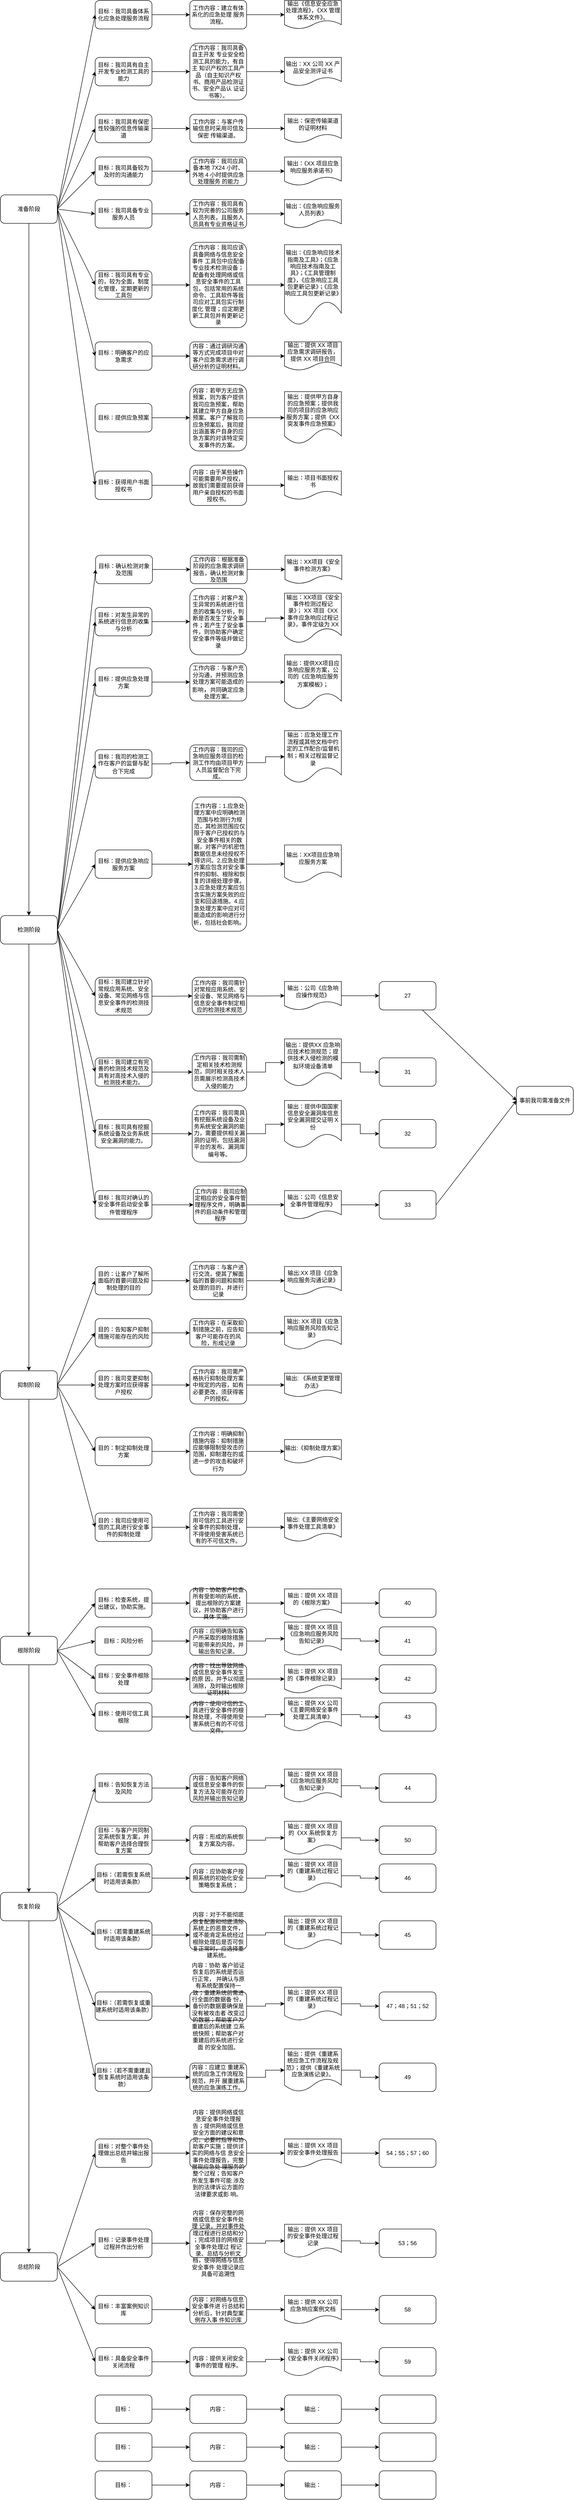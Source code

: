 <mxfile version="17.2.2" type="github">
  <diagram id="PsFtdZEkL7IugEdtLUar" name="Page-1">
    <mxGraphModel dx="975" dy="565" grid="1" gridSize="10" guides="1" tooltips="1" connect="1" arrows="1" fold="1" page="1" pageScale="1" pageWidth="850" pageHeight="1100" math="0" shadow="0">
      <root>
        <mxCell id="0" />
        <mxCell id="1" parent="0" />
        <mxCell id="aiKESZ3UolnFo12rYkqo-10" value="" style="edgeStyle=orthogonalEdgeStyle;rounded=0;orthogonalLoop=1;jettySize=auto;html=1;entryX=0.5;entryY=0;entryDx=0;entryDy=0;" parent="1" source="aiKESZ3UolnFo12rYkqo-1" target="pYFIHHgyRtIw1Ulqz15v-159" edge="1">
          <mxGeometry relative="1" as="geometry" />
        </mxCell>
        <mxCell id="aiKESZ3UolnFo12rYkqo-1" value="准备阶段" style="rounded=1;whiteSpace=wrap;html=1;" parent="1" vertex="1">
          <mxGeometry x="120" y="430" width="120" height="60" as="geometry" />
        </mxCell>
        <mxCell id="aiKESZ3UolnFo12rYkqo-12" value="" style="edgeStyle=orthogonalEdgeStyle;rounded=0;orthogonalLoop=1;jettySize=auto;html=1;entryX=0.5;entryY=0;entryDx=0;entryDy=0;exitX=0.5;exitY=1;exitDx=0;exitDy=0;" parent="1" source="pYFIHHgyRtIw1Ulqz15v-159" target="pYFIHHgyRtIw1Ulqz15v-82" edge="1">
          <mxGeometry relative="1" as="geometry" />
        </mxCell>
        <mxCell id="aiKESZ3UolnFo12rYkqo-14" value="" style="edgeStyle=orthogonalEdgeStyle;rounded=0;orthogonalLoop=1;jettySize=auto;html=1;exitX=0.5;exitY=1;exitDx=0;exitDy=0;" parent="1" source="pYFIHHgyRtIw1Ulqz15v-82" target="aiKESZ3UolnFo12rYkqo-13" edge="1">
          <mxGeometry relative="1" as="geometry" />
        </mxCell>
        <mxCell id="aiKESZ3UolnFo12rYkqo-16" value="" style="edgeStyle=orthogonalEdgeStyle;rounded=0;orthogonalLoop=1;jettySize=auto;html=1;" parent="1" source="aiKESZ3UolnFo12rYkqo-13" target="aiKESZ3UolnFo12rYkqo-15" edge="1">
          <mxGeometry relative="1" as="geometry" />
        </mxCell>
        <mxCell id="aiKESZ3UolnFo12rYkqo-13" value="根除阶段" style="whiteSpace=wrap;html=1;rounded=1;" parent="1" vertex="1">
          <mxGeometry x="120" y="3470" width="120" height="60" as="geometry" />
        </mxCell>
        <mxCell id="MITGSd_U6Hve-jwOVmn4-9" value="" style="edgeStyle=none;rounded=0;orthogonalLoop=1;jettySize=auto;html=1;" parent="1" source="aiKESZ3UolnFo12rYkqo-15" target="MITGSd_U6Hve-jwOVmn4-8" edge="1">
          <mxGeometry relative="1" as="geometry" />
        </mxCell>
        <mxCell id="aiKESZ3UolnFo12rYkqo-15" value="恢复阶段" style="whiteSpace=wrap;html=1;rounded=1;" parent="1" vertex="1">
          <mxGeometry x="120" y="4010" width="120" height="60" as="geometry" />
        </mxCell>
        <mxCell id="aiKESZ3UolnFo12rYkqo-22" value="" style="edgeStyle=orthogonalEdgeStyle;rounded=0;orthogonalLoop=1;jettySize=auto;html=1;" parent="1" source="aiKESZ3UolnFo12rYkqo-19" target="aiKESZ3UolnFo12rYkqo-21" edge="1">
          <mxGeometry relative="1" as="geometry" />
        </mxCell>
        <mxCell id="aiKESZ3UolnFo12rYkqo-19" value="目标：我司具备体系化应急处理服务流程" style="whiteSpace=wrap;html=1;rounded=1;" parent="1" vertex="1">
          <mxGeometry x="320" y="20" width="120" height="60" as="geometry" />
        </mxCell>
        <mxCell id="aiKESZ3UolnFo12rYkqo-24" value="" style="edgeStyle=orthogonalEdgeStyle;rounded=0;orthogonalLoop=1;jettySize=auto;html=1;" parent="1" source="aiKESZ3UolnFo12rYkqo-21" target="aiKESZ3UolnFo12rYkqo-23" edge="1">
          <mxGeometry relative="1" as="geometry" />
        </mxCell>
        <mxCell id="aiKESZ3UolnFo12rYkqo-21" value="工作内容：建立有体系化的应急处理 服务流程。" style="whiteSpace=wrap;html=1;rounded=1;" parent="1" vertex="1">
          <mxGeometry x="520" y="20" width="120" height="60" as="geometry" />
        </mxCell>
        <mxCell id="aiKESZ3UolnFo12rYkqo-23" value="输出《信息安全应急处理流程》，《XX 管理体系文件》。" style="shape=document;whiteSpace=wrap;html=1;boundedLbl=1;" parent="1" vertex="1">
          <mxGeometry x="720" y="20" width="120" height="60" as="geometry" />
        </mxCell>
        <mxCell id="aiKESZ3UolnFo12rYkqo-28" value="" style="edgeStyle=orthogonalEdgeStyle;rounded=0;orthogonalLoop=1;jettySize=auto;html=1;" parent="1" source="aiKESZ3UolnFo12rYkqo-29" target="aiKESZ3UolnFo12rYkqo-31" edge="1">
          <mxGeometry relative="1" as="geometry" />
        </mxCell>
        <mxCell id="aiKESZ3UolnFo12rYkqo-29" value="目标：我司具有自主开发专业检测工具的能力" style="whiteSpace=wrap;html=1;rounded=1;" parent="1" vertex="1">
          <mxGeometry x="320" y="140" width="120" height="60" as="geometry" />
        </mxCell>
        <mxCell id="aiKESZ3UolnFo12rYkqo-30" value="" style="edgeStyle=orthogonalEdgeStyle;rounded=0;orthogonalLoop=1;jettySize=auto;html=1;" parent="1" source="aiKESZ3UolnFo12rYkqo-31" target="aiKESZ3UolnFo12rYkqo-33" edge="1">
          <mxGeometry relative="1" as="geometry" />
        </mxCell>
        <mxCell id="aiKESZ3UolnFo12rYkqo-31" value="工作内容：我司具备自主开发 专业安全检测工具的能力，有自主 知识产权的工具产品（自主知识产权 书、商用产品检测证书、安全产品认 证证书等）。" style="whiteSpace=wrap;html=1;rounded=1;" parent="1" vertex="1">
          <mxGeometry x="520" y="110" width="120" height="120" as="geometry" />
        </mxCell>
        <mxCell id="aiKESZ3UolnFo12rYkqo-33" value="输出：XX 公司 XX 产品安全测评证书" style="shape=document;whiteSpace=wrap;html=1;boundedLbl=1;" parent="1" vertex="1">
          <mxGeometry x="720" y="140" width="120" height="60" as="geometry" />
        </mxCell>
        <mxCell id="aiKESZ3UolnFo12rYkqo-35" value="" style="endArrow=classic;html=1;rounded=0;exitX=1;exitY=0.5;exitDx=0;exitDy=0;entryX=0;entryY=0.5;entryDx=0;entryDy=0;" parent="1" source="aiKESZ3UolnFo12rYkqo-1" target="aiKESZ3UolnFo12rYkqo-29" edge="1">
          <mxGeometry width="50" height="50" relative="1" as="geometry">
            <mxPoint x="460" y="290" as="sourcePoint" />
            <mxPoint x="510" y="240" as="targetPoint" />
          </mxGeometry>
        </mxCell>
        <mxCell id="aiKESZ3UolnFo12rYkqo-36" value="" style="endArrow=classic;html=1;rounded=0;exitX=1;exitY=0.5;exitDx=0;exitDy=0;entryX=0;entryY=0.5;entryDx=0;entryDy=0;" parent="1" source="aiKESZ3UolnFo12rYkqo-1" target="aiKESZ3UolnFo12rYkqo-19" edge="1">
          <mxGeometry width="50" height="50" relative="1" as="geometry">
            <mxPoint x="460" y="290" as="sourcePoint" />
            <mxPoint x="510" y="240" as="targetPoint" />
          </mxGeometry>
        </mxCell>
        <mxCell id="aiKESZ3UolnFo12rYkqo-72" value="" style="edgeStyle=orthogonalEdgeStyle;rounded=0;orthogonalLoop=1;jettySize=auto;html=1;" parent="1" source="aiKESZ3UolnFo12rYkqo-73" target="aiKESZ3UolnFo12rYkqo-75" edge="1">
          <mxGeometry relative="1" as="geometry" />
        </mxCell>
        <mxCell id="aiKESZ3UolnFo12rYkqo-73" value="目标：我司具有保密性较强的信息传输渠道" style="whiteSpace=wrap;html=1;rounded=1;" parent="1" vertex="1">
          <mxGeometry x="320" y="260" width="120" height="60" as="geometry" />
        </mxCell>
        <mxCell id="aiKESZ3UolnFo12rYkqo-74" value="" style="edgeStyle=orthogonalEdgeStyle;rounded=0;orthogonalLoop=1;jettySize=auto;html=1;" parent="1" source="aiKESZ3UolnFo12rYkqo-75" target="aiKESZ3UolnFo12rYkqo-77" edge="1">
          <mxGeometry relative="1" as="geometry" />
        </mxCell>
        <mxCell id="aiKESZ3UolnFo12rYkqo-75" value="工作内容：与客户传输信息时采用可信及保密 传输渠道。" style="whiteSpace=wrap;html=1;rounded=1;" parent="1" vertex="1">
          <mxGeometry x="520" y="260" width="120" height="60" as="geometry" />
        </mxCell>
        <mxCell id="aiKESZ3UolnFo12rYkqo-77" value="输出：保密传输渠道的证明材料" style="shape=document;whiteSpace=wrap;html=1;boundedLbl=1;" parent="1" vertex="1">
          <mxGeometry x="720" y="260" width="120" height="60" as="geometry" />
        </mxCell>
        <mxCell id="aiKESZ3UolnFo12rYkqo-79" value="" style="edgeStyle=orthogonalEdgeStyle;rounded=0;orthogonalLoop=1;jettySize=auto;html=1;" parent="1" source="aiKESZ3UolnFo12rYkqo-80" target="aiKESZ3UolnFo12rYkqo-82" edge="1">
          <mxGeometry relative="1" as="geometry" />
        </mxCell>
        <mxCell id="aiKESZ3UolnFo12rYkqo-80" value="目标：我司具备较为及时的沟通能力" style="whiteSpace=wrap;html=1;rounded=1;" parent="1" vertex="1">
          <mxGeometry x="320" y="350" width="120" height="60" as="geometry" />
        </mxCell>
        <mxCell id="aiKESZ3UolnFo12rYkqo-81" value="" style="edgeStyle=orthogonalEdgeStyle;rounded=0;orthogonalLoop=1;jettySize=auto;html=1;" parent="1" source="aiKESZ3UolnFo12rYkqo-82" target="aiKESZ3UolnFo12rYkqo-84" edge="1">
          <mxGeometry relative="1" as="geometry" />
        </mxCell>
        <mxCell id="aiKESZ3UolnFo12rYkqo-82" value="工作内容：我司应具备本地 7X24 小时、外地 4 小时提供应急处理服务 的能力" style="whiteSpace=wrap;html=1;rounded=1;" parent="1" vertex="1">
          <mxGeometry x="520" y="350" width="120" height="60" as="geometry" />
        </mxCell>
        <mxCell id="aiKESZ3UolnFo12rYkqo-84" value="输出：《XX 项目应急响应服务承诺书》" style="shape=document;whiteSpace=wrap;html=1;boundedLbl=1;" parent="1" vertex="1">
          <mxGeometry x="720" y="350" width="120" height="60" as="geometry" />
        </mxCell>
        <mxCell id="aiKESZ3UolnFo12rYkqo-86" value="" style="edgeStyle=orthogonalEdgeStyle;rounded=0;orthogonalLoop=1;jettySize=auto;html=1;" parent="1" source="aiKESZ3UolnFo12rYkqo-87" target="aiKESZ3UolnFo12rYkqo-89" edge="1">
          <mxGeometry relative="1" as="geometry" />
        </mxCell>
        <mxCell id="aiKESZ3UolnFo12rYkqo-87" value="目标：我司具备专业服务人员" style="whiteSpace=wrap;html=1;rounded=1;" parent="1" vertex="1">
          <mxGeometry x="320" y="440" width="120" height="60" as="geometry" />
        </mxCell>
        <mxCell id="aiKESZ3UolnFo12rYkqo-88" value="" style="edgeStyle=orthogonalEdgeStyle;rounded=0;orthogonalLoop=1;jettySize=auto;html=1;" parent="1" source="aiKESZ3UolnFo12rYkqo-89" target="aiKESZ3UolnFo12rYkqo-91" edge="1">
          <mxGeometry relative="1" as="geometry" />
        </mxCell>
        <mxCell id="aiKESZ3UolnFo12rYkqo-89" value="工作内容：我司具有较为完善的公司服务人员列表，且服务人员具有专业资格证书" style="whiteSpace=wrap;html=1;rounded=1;" parent="1" vertex="1">
          <mxGeometry x="520" y="440" width="120" height="60" as="geometry" />
        </mxCell>
        <mxCell id="aiKESZ3UolnFo12rYkqo-91" value="输出：《应急响应服务人员列表》" style="shape=document;whiteSpace=wrap;html=1;boundedLbl=1;" parent="1" vertex="1">
          <mxGeometry x="720" y="440" width="120" height="60" as="geometry" />
        </mxCell>
        <mxCell id="aiKESZ3UolnFo12rYkqo-93" value="" style="edgeStyle=orthogonalEdgeStyle;rounded=0;orthogonalLoop=1;jettySize=auto;html=1;" parent="1" source="aiKESZ3UolnFo12rYkqo-94" target="aiKESZ3UolnFo12rYkqo-96" edge="1">
          <mxGeometry relative="1" as="geometry" />
        </mxCell>
        <mxCell id="aiKESZ3UolnFo12rYkqo-94" value="目标：我司具有专业的，较为全面，制度化管理，定期更新的工具包" style="whiteSpace=wrap;html=1;rounded=1;" parent="1" vertex="1">
          <mxGeometry x="320" y="590" width="120" height="60" as="geometry" />
        </mxCell>
        <mxCell id="aiKESZ3UolnFo12rYkqo-95" value="" style="edgeStyle=orthogonalEdgeStyle;rounded=0;orthogonalLoop=1;jettySize=auto;html=1;" parent="1" source="aiKESZ3UolnFo12rYkqo-96" target="aiKESZ3UolnFo12rYkqo-98" edge="1">
          <mxGeometry relative="1" as="geometry" />
        </mxCell>
        <mxCell id="aiKESZ3UolnFo12rYkqo-96" value="工作内容：我司应该具备网络与信息安全事件 工具包中应配备专业技术检测设备；配备有处理网络或信息安全事件的工具 包，包括常用的系统命令、工具软件等我司应对工具包实行制度化 管理；应定期更新工具包并有更新记录" style="whiteSpace=wrap;html=1;rounded=1;" parent="1" vertex="1">
          <mxGeometry x="520" y="530" width="120" height="180" as="geometry" />
        </mxCell>
        <mxCell id="aiKESZ3UolnFo12rYkqo-98" value="输出：《应急响应技术指南及工具》；《应急响应技术指南及工具》；《工具管理制度》，《应急响应工具包更新记录》；《应急响应工具包更新记录》" style="shape=document;whiteSpace=wrap;html=1;boundedLbl=1;" parent="1" vertex="1">
          <mxGeometry x="720" y="535" width="120" height="170" as="geometry" />
        </mxCell>
        <mxCell id="aiKESZ3UolnFo12rYkqo-100" value="" style="edgeStyle=orthogonalEdgeStyle;rounded=0;orthogonalLoop=1;jettySize=auto;html=1;" parent="1" source="aiKESZ3UolnFo12rYkqo-101" target="aiKESZ3UolnFo12rYkqo-103" edge="1">
          <mxGeometry relative="1" as="geometry" />
        </mxCell>
        <mxCell id="aiKESZ3UolnFo12rYkqo-101" value="目标：明确客户的应急需求" style="whiteSpace=wrap;html=1;rounded=1;" parent="1" vertex="1">
          <mxGeometry x="320" y="740" width="120" height="60" as="geometry" />
        </mxCell>
        <mxCell id="aiKESZ3UolnFo12rYkqo-102" value="" style="edgeStyle=orthogonalEdgeStyle;rounded=0;orthogonalLoop=1;jettySize=auto;html=1;" parent="1" source="aiKESZ3UolnFo12rYkqo-103" target="aiKESZ3UolnFo12rYkqo-105" edge="1">
          <mxGeometry relative="1" as="geometry" />
        </mxCell>
        <mxCell id="aiKESZ3UolnFo12rYkqo-103" value="内容：通过调研沟通等方式完成项目中对客户应急需求进行调研分析的证明材料。" style="whiteSpace=wrap;html=1;rounded=1;" parent="1" vertex="1">
          <mxGeometry x="520" y="740" width="120" height="60" as="geometry" />
        </mxCell>
        <mxCell id="aiKESZ3UolnFo12rYkqo-105" value="输出：提供 XX 项目应急需求调研报告，提供 XX 项目合同" style="shape=document;whiteSpace=wrap;html=1;boundedLbl=1;" parent="1" vertex="1">
          <mxGeometry x="720" y="740" width="120" height="60" as="geometry" />
        </mxCell>
        <mxCell id="aiKESZ3UolnFo12rYkqo-110" value="" style="edgeStyle=orthogonalEdgeStyle;rounded=0;orthogonalLoop=1;jettySize=auto;html=1;" parent="1" source="aiKESZ3UolnFo12rYkqo-111" target="aiKESZ3UolnFo12rYkqo-113" edge="1">
          <mxGeometry relative="1" as="geometry" />
        </mxCell>
        <mxCell id="aiKESZ3UolnFo12rYkqo-111" value="目标：提供应急预案" style="whiteSpace=wrap;html=1;rounded=1;" parent="1" vertex="1">
          <mxGeometry x="320" y="870" width="120" height="60" as="geometry" />
        </mxCell>
        <mxCell id="aiKESZ3UolnFo12rYkqo-112" value="" style="edgeStyle=orthogonalEdgeStyle;rounded=0;orthogonalLoop=1;jettySize=auto;html=1;" parent="1" source="aiKESZ3UolnFo12rYkqo-113" target="aiKESZ3UolnFo12rYkqo-115" edge="1">
          <mxGeometry relative="1" as="geometry" />
        </mxCell>
        <mxCell id="aiKESZ3UolnFo12rYkqo-113" value="内容：若甲方无应急预案，则为客户提供我司应急预案，帮助其建立甲方自身应急预案。客户了解我司应急预案后，我司提出涵盖客户自身的应急方案的对该特定突发事件的方案。" style="whiteSpace=wrap;html=1;rounded=1;" parent="1" vertex="1">
          <mxGeometry x="520" y="830" width="120" height="140" as="geometry" />
        </mxCell>
        <mxCell id="aiKESZ3UolnFo12rYkqo-115" value="输出：提供甲方自身的应急预案；提供我司的项目的应急响应服务方案；提供《XX 突发事件应急预案》" style="shape=document;whiteSpace=wrap;html=1;boundedLbl=1;" parent="1" vertex="1">
          <mxGeometry x="720" y="845" width="120" height="110" as="geometry" />
        </mxCell>
        <mxCell id="aiKESZ3UolnFo12rYkqo-119" value="" style="edgeStyle=orthogonalEdgeStyle;rounded=0;orthogonalLoop=1;jettySize=auto;html=1;" parent="1" source="aiKESZ3UolnFo12rYkqo-120" target="aiKESZ3UolnFo12rYkqo-122" edge="1">
          <mxGeometry relative="1" as="geometry" />
        </mxCell>
        <mxCell id="aiKESZ3UolnFo12rYkqo-120" value="目标：获得用户书面授权书" style="whiteSpace=wrap;html=1;rounded=1;" parent="1" vertex="1">
          <mxGeometry x="320" y="1012.5" width="120" height="60" as="geometry" />
        </mxCell>
        <mxCell id="aiKESZ3UolnFo12rYkqo-121" value="" style="edgeStyle=orthogonalEdgeStyle;rounded=0;orthogonalLoop=1;jettySize=auto;html=1;" parent="1" source="aiKESZ3UolnFo12rYkqo-122" target="aiKESZ3UolnFo12rYkqo-124" edge="1">
          <mxGeometry relative="1" as="geometry" />
        </mxCell>
        <mxCell id="aiKESZ3UolnFo12rYkqo-122" value="内容：由于某些操作可能需要用户授权，故我们需要提前获得用户亲自授权的书面授权书。" style="whiteSpace=wrap;html=1;rounded=1;" parent="1" vertex="1">
          <mxGeometry x="520" y="1000" width="120" height="85" as="geometry" />
        </mxCell>
        <mxCell id="aiKESZ3UolnFo12rYkqo-124" value="输出：项目书面授权书" style="shape=document;whiteSpace=wrap;html=1;boundedLbl=1;" parent="1" vertex="1">
          <mxGeometry x="720" y="1012.5" width="120" height="60" as="geometry" />
        </mxCell>
        <mxCell id="aiKESZ3UolnFo12rYkqo-129" value="" style="endArrow=classic;html=1;rounded=0;entryX=0;entryY=0.5;entryDx=0;entryDy=0;exitX=1;exitY=0.5;exitDx=0;exitDy=0;" parent="1" source="aiKESZ3UolnFo12rYkqo-1" target="aiKESZ3UolnFo12rYkqo-120" edge="1">
          <mxGeometry width="50" height="50" relative="1" as="geometry">
            <mxPoint x="240" y="140" as="sourcePoint" />
            <mxPoint x="490" y="380" as="targetPoint" />
          </mxGeometry>
        </mxCell>
        <mxCell id="MITGSd_U6Hve-jwOVmn4-1" value="" style="edgeStyle=orthogonalEdgeStyle;rounded=0;orthogonalLoop=1;jettySize=auto;html=1;" parent="1" source="MITGSd_U6Hve-jwOVmn4-2" target="MITGSd_U6Hve-jwOVmn4-4" edge="1">
          <mxGeometry relative="1" as="geometry" />
        </mxCell>
        <mxCell id="MITGSd_U6Hve-jwOVmn4-2" value="目标：" style="whiteSpace=wrap;html=1;rounded=1;" parent="1" vertex="1">
          <mxGeometry x="320" y="5150" width="120" height="60" as="geometry" />
        </mxCell>
        <mxCell id="MITGSd_U6Hve-jwOVmn4-3" value="" style="edgeStyle=orthogonalEdgeStyle;rounded=0;orthogonalLoop=1;jettySize=auto;html=1;" parent="1" source="MITGSd_U6Hve-jwOVmn4-4" target="MITGSd_U6Hve-jwOVmn4-6" edge="1">
          <mxGeometry relative="1" as="geometry" />
        </mxCell>
        <mxCell id="MITGSd_U6Hve-jwOVmn4-4" value="内容：" style="whiteSpace=wrap;html=1;rounded=1;" parent="1" vertex="1">
          <mxGeometry x="520" y="5150" width="120" height="60" as="geometry" />
        </mxCell>
        <mxCell id="MITGSd_U6Hve-jwOVmn4-5" value="" style="edgeStyle=orthogonalEdgeStyle;rounded=0;orthogonalLoop=1;jettySize=auto;html=1;" parent="1" source="MITGSd_U6Hve-jwOVmn4-6" target="MITGSd_U6Hve-jwOVmn4-7" edge="1">
          <mxGeometry relative="1" as="geometry" />
        </mxCell>
        <mxCell id="MITGSd_U6Hve-jwOVmn4-6" value="输出：" style="whiteSpace=wrap;html=1;rounded=1;" parent="1" vertex="1">
          <mxGeometry x="720" y="5150" width="120" height="60" as="geometry" />
        </mxCell>
        <mxCell id="MITGSd_U6Hve-jwOVmn4-7" value="" style="whiteSpace=wrap;html=1;rounded=1;" parent="1" vertex="1">
          <mxGeometry x="920" y="5150" width="120" height="60" as="geometry" />
        </mxCell>
        <mxCell id="MITGSd_U6Hve-jwOVmn4-8" value="总结阶段" style="whiteSpace=wrap;html=1;rounded=1;" parent="1" vertex="1">
          <mxGeometry x="120" y="4770" width="120" height="60" as="geometry" />
        </mxCell>
        <mxCell id="MITGSd_U6Hve-jwOVmn4-10" value="" style="edgeStyle=orthogonalEdgeStyle;rounded=0;orthogonalLoop=1;jettySize=auto;html=1;" parent="1" source="MITGSd_U6Hve-jwOVmn4-11" target="MITGSd_U6Hve-jwOVmn4-13" edge="1">
          <mxGeometry relative="1" as="geometry" />
        </mxCell>
        <mxCell id="MITGSd_U6Hve-jwOVmn4-11" value="目标：检查系统，提出建议，协助实施。" style="whiteSpace=wrap;html=1;rounded=1;" parent="1" vertex="1">
          <mxGeometry x="320" y="3370" width="120" height="60" as="geometry" />
        </mxCell>
        <mxCell id="MITGSd_U6Hve-jwOVmn4-12" value="" style="edgeStyle=orthogonalEdgeStyle;rounded=0;orthogonalLoop=1;jettySize=auto;html=1;" parent="1" source="MITGSd_U6Hve-jwOVmn4-13" target="MITGSd_U6Hve-jwOVmn4-15" edge="1">
          <mxGeometry relative="1" as="geometry" />
        </mxCell>
        <mxCell id="MITGSd_U6Hve-jwOVmn4-13" value="内容：协助客户检查所有受影响的系统，提出根除的方案建议，并协助客户进行具体 实施。" style="whiteSpace=wrap;html=1;rounded=1;" parent="1" vertex="1">
          <mxGeometry x="520" y="3370" width="120" height="60" as="geometry" />
        </mxCell>
        <mxCell id="MITGSd_U6Hve-jwOVmn4-14" value="" style="edgeStyle=orthogonalEdgeStyle;rounded=0;orthogonalLoop=1;jettySize=auto;html=1;" parent="1" source="MITGSd_U6Hve-jwOVmn4-15" target="MITGSd_U6Hve-jwOVmn4-16" edge="1">
          <mxGeometry relative="1" as="geometry" />
        </mxCell>
        <mxCell id="MITGSd_U6Hve-jwOVmn4-15" value="输出：提供 XX 项目的《根除方案》" style="shape=document;whiteSpace=wrap;html=1;boundedLbl=1;" parent="1" vertex="1">
          <mxGeometry x="720" y="3370" width="120" height="60" as="geometry" />
        </mxCell>
        <mxCell id="MITGSd_U6Hve-jwOVmn4-16" value="40" style="whiteSpace=wrap;html=1;rounded=1;" parent="1" vertex="1">
          <mxGeometry x="920" y="3370" width="120" height="60" as="geometry" />
        </mxCell>
        <mxCell id="MITGSd_U6Hve-jwOVmn4-17" value="" style="edgeStyle=orthogonalEdgeStyle;rounded=0;orthogonalLoop=1;jettySize=auto;html=1;" parent="1" source="MITGSd_U6Hve-jwOVmn4-18" target="MITGSd_U6Hve-jwOVmn4-20" edge="1">
          <mxGeometry relative="1" as="geometry" />
        </mxCell>
        <mxCell id="MITGSd_U6Hve-jwOVmn4-18" value="目标：风险分析" style="whiteSpace=wrap;html=1;rounded=1;" parent="1" vertex="1">
          <mxGeometry x="320" y="3450" width="120" height="60" as="geometry" />
        </mxCell>
        <mxCell id="MITGSd_U6Hve-jwOVmn4-19" value="" style="edgeStyle=orthogonalEdgeStyle;rounded=0;orthogonalLoop=1;jettySize=auto;html=1;" parent="1" source="MITGSd_U6Hve-jwOVmn4-20" target="MITGSd_U6Hve-jwOVmn4-22" edge="1">
          <mxGeometry relative="1" as="geometry" />
        </mxCell>
        <mxCell id="MITGSd_U6Hve-jwOVmn4-20" value="内容：应明确告知客户所采取的根除措施可能带来的风险，并输出告知记录。" style="whiteSpace=wrap;html=1;rounded=1;" parent="1" vertex="1">
          <mxGeometry x="520" y="3450" width="120" height="60" as="geometry" />
        </mxCell>
        <mxCell id="MITGSd_U6Hve-jwOVmn4-21" value="" style="edgeStyle=orthogonalEdgeStyle;rounded=0;orthogonalLoop=1;jettySize=auto;html=1;" parent="1" source="MITGSd_U6Hve-jwOVmn4-22" target="MITGSd_U6Hve-jwOVmn4-23" edge="1">
          <mxGeometry relative="1" as="geometry" />
        </mxCell>
        <mxCell id="MITGSd_U6Hve-jwOVmn4-22" value="输出：提供 XX 项目《应急响应服务风险告知记录》" style="shape=document;whiteSpace=wrap;html=1;boundedLbl=1;" parent="1" vertex="1">
          <mxGeometry x="720" y="3440" width="120" height="70" as="geometry" />
        </mxCell>
        <mxCell id="MITGSd_U6Hve-jwOVmn4-23" value="41" style="whiteSpace=wrap;html=1;rounded=1;" parent="1" vertex="1">
          <mxGeometry x="920" y="3450" width="120" height="60" as="geometry" />
        </mxCell>
        <mxCell id="MITGSd_U6Hve-jwOVmn4-24" value="" style="edgeStyle=orthogonalEdgeStyle;rounded=0;orthogonalLoop=1;jettySize=auto;html=1;" parent="1" source="MITGSd_U6Hve-jwOVmn4-25" target="MITGSd_U6Hve-jwOVmn4-27" edge="1">
          <mxGeometry relative="1" as="geometry" />
        </mxCell>
        <mxCell id="MITGSd_U6Hve-jwOVmn4-25" value="目标：安全事件根除处理" style="whiteSpace=wrap;html=1;rounded=1;" parent="1" vertex="1">
          <mxGeometry x="320" y="3530" width="120" height="60" as="geometry" />
        </mxCell>
        <mxCell id="MITGSd_U6Hve-jwOVmn4-26" value="" style="edgeStyle=orthogonalEdgeStyle;rounded=0;orthogonalLoop=1;jettySize=auto;html=1;" parent="1" source="MITGSd_U6Hve-jwOVmn4-27" target="MITGSd_U6Hve-jwOVmn4-29" edge="1">
          <mxGeometry relative="1" as="geometry" />
        </mxCell>
        <mxCell id="MITGSd_U6Hve-jwOVmn4-27" value="内容：找出导致网络或信息安全事件发生的原 因，并予以彻底消除，及时输出根除证明材料" style="whiteSpace=wrap;html=1;rounded=1;" parent="1" vertex="1">
          <mxGeometry x="520" y="3530" width="120" height="60" as="geometry" />
        </mxCell>
        <mxCell id="MITGSd_U6Hve-jwOVmn4-28" value="" style="edgeStyle=orthogonalEdgeStyle;rounded=0;orthogonalLoop=1;jettySize=auto;html=1;" parent="1" source="MITGSd_U6Hve-jwOVmn4-29" target="MITGSd_U6Hve-jwOVmn4-30" edge="1">
          <mxGeometry relative="1" as="geometry" />
        </mxCell>
        <mxCell id="MITGSd_U6Hve-jwOVmn4-29" value="输出：提供 XX 项目的《事件根除记录》" style="shape=document;whiteSpace=wrap;html=1;boundedLbl=1;" parent="1" vertex="1">
          <mxGeometry x="720" y="3530" width="120" height="60" as="geometry" />
        </mxCell>
        <mxCell id="MITGSd_U6Hve-jwOVmn4-30" value="42" style="whiteSpace=wrap;html=1;rounded=1;" parent="1" vertex="1">
          <mxGeometry x="920" y="3530" width="120" height="60" as="geometry" />
        </mxCell>
        <mxCell id="MITGSd_U6Hve-jwOVmn4-31" value="" style="edgeStyle=orthogonalEdgeStyle;rounded=0;orthogonalLoop=1;jettySize=auto;html=1;" parent="1" source="MITGSd_U6Hve-jwOVmn4-32" target="MITGSd_U6Hve-jwOVmn4-34" edge="1">
          <mxGeometry relative="1" as="geometry" />
        </mxCell>
        <mxCell id="MITGSd_U6Hve-jwOVmn4-32" value="目标：使用可信工具根除" style="whiteSpace=wrap;html=1;rounded=1;" parent="1" vertex="1">
          <mxGeometry x="320" y="3610" width="120" height="60" as="geometry" />
        </mxCell>
        <mxCell id="MITGSd_U6Hve-jwOVmn4-33" value="" style="edgeStyle=orthogonalEdgeStyle;rounded=0;orthogonalLoop=1;jettySize=auto;html=1;" parent="1" source="MITGSd_U6Hve-jwOVmn4-34" target="MITGSd_U6Hve-jwOVmn4-36" edge="1">
          <mxGeometry relative="1" as="geometry" />
        </mxCell>
        <mxCell id="MITGSd_U6Hve-jwOVmn4-34" value="内容：使用可信的工具进行安全事件的根除处理，不得使用受害系统已有的不可信文件。" style="whiteSpace=wrap;html=1;rounded=1;" parent="1" vertex="1">
          <mxGeometry x="520" y="3610" width="120" height="60" as="geometry" />
        </mxCell>
        <mxCell id="MITGSd_U6Hve-jwOVmn4-35" value="" style="edgeStyle=orthogonalEdgeStyle;rounded=0;orthogonalLoop=1;jettySize=auto;html=1;" parent="1" source="MITGSd_U6Hve-jwOVmn4-36" target="MITGSd_U6Hve-jwOVmn4-37" edge="1">
          <mxGeometry relative="1" as="geometry" />
        </mxCell>
        <mxCell id="MITGSd_U6Hve-jwOVmn4-36" value="输出：提供 XX 公司《主要网络安全事件处理工具清单》" style="shape=document;whiteSpace=wrap;html=1;boundedLbl=1;" parent="1" vertex="1">
          <mxGeometry x="720" y="3600" width="120" height="70" as="geometry" />
        </mxCell>
        <mxCell id="MITGSd_U6Hve-jwOVmn4-37" value="43" style="whiteSpace=wrap;html=1;rounded=1;" parent="1" vertex="1">
          <mxGeometry x="920" y="3610" width="120" height="60" as="geometry" />
        </mxCell>
        <mxCell id="MITGSd_U6Hve-jwOVmn4-38" value="" style="edgeStyle=orthogonalEdgeStyle;rounded=0;orthogonalLoop=1;jettySize=auto;html=1;" parent="1" source="MITGSd_U6Hve-jwOVmn4-39" target="MITGSd_U6Hve-jwOVmn4-41" edge="1">
          <mxGeometry relative="1" as="geometry" />
        </mxCell>
        <mxCell id="MITGSd_U6Hve-jwOVmn4-39" value="目标：告知恢复方法及风险" style="whiteSpace=wrap;html=1;rounded=1;" parent="1" vertex="1">
          <mxGeometry x="320" y="3760" width="120" height="60" as="geometry" />
        </mxCell>
        <mxCell id="MITGSd_U6Hve-jwOVmn4-40" value="" style="edgeStyle=orthogonalEdgeStyle;rounded=0;orthogonalLoop=1;jettySize=auto;html=1;" parent="1" source="MITGSd_U6Hve-jwOVmn4-41" target="MITGSd_U6Hve-jwOVmn4-43" edge="1">
          <mxGeometry relative="1" as="geometry" />
        </mxCell>
        <mxCell id="MITGSd_U6Hve-jwOVmn4-41" value="内容：告知客户网络或信息安全事件的恢复方法及可能存在的风险并输出告知记录" style="whiteSpace=wrap;html=1;rounded=1;" parent="1" vertex="1">
          <mxGeometry x="520" y="3760" width="120" height="60" as="geometry" />
        </mxCell>
        <mxCell id="MITGSd_U6Hve-jwOVmn4-42" value="" style="edgeStyle=orthogonalEdgeStyle;rounded=0;orthogonalLoop=1;jettySize=auto;html=1;" parent="1" source="MITGSd_U6Hve-jwOVmn4-43" target="MITGSd_U6Hve-jwOVmn4-44" edge="1">
          <mxGeometry relative="1" as="geometry" />
        </mxCell>
        <mxCell id="MITGSd_U6Hve-jwOVmn4-43" value="输出：提供 XX 项目《应急响应服务风险告知记录》" style="shape=document;whiteSpace=wrap;html=1;boundedLbl=1;" parent="1" vertex="1">
          <mxGeometry x="720" y="3750" width="120" height="70" as="geometry" />
        </mxCell>
        <mxCell id="MITGSd_U6Hve-jwOVmn4-44" value="44" style="whiteSpace=wrap;html=1;rounded=1;" parent="1" vertex="1">
          <mxGeometry x="920" y="3760" width="120" height="60" as="geometry" />
        </mxCell>
        <mxCell id="MITGSd_U6Hve-jwOVmn4-45" value="" style="edgeStyle=orthogonalEdgeStyle;rounded=0;orthogonalLoop=1;jettySize=auto;html=1;" parent="1" source="MITGSd_U6Hve-jwOVmn4-46" target="MITGSd_U6Hve-jwOVmn4-48" edge="1">
          <mxGeometry relative="1" as="geometry" />
        </mxCell>
        <mxCell id="MITGSd_U6Hve-jwOVmn4-46" value="目标：（若需重建系统时适用该条款）" style="whiteSpace=wrap;html=1;rounded=1;" parent="1" vertex="1">
          <mxGeometry x="320" y="4070" width="120" height="60" as="geometry" />
        </mxCell>
        <mxCell id="MITGSd_U6Hve-jwOVmn4-47" value="" style="edgeStyle=orthogonalEdgeStyle;rounded=0;orthogonalLoop=1;jettySize=auto;html=1;" parent="1" source="MITGSd_U6Hve-jwOVmn4-48" target="MITGSd_U6Hve-jwOVmn4-50" edge="1">
          <mxGeometry relative="1" as="geometry" />
        </mxCell>
        <mxCell id="MITGSd_U6Hve-jwOVmn4-48" value="内容：对于不能彻底恢复配置和彻底清除系统上的恶意文件，或不能肯定系统经过根除处理后是否可恢复正常时，应选择重建系统。" style="whiteSpace=wrap;html=1;rounded=1;" parent="1" vertex="1">
          <mxGeometry x="520" y="4070" width="120" height="60" as="geometry" />
        </mxCell>
        <mxCell id="MITGSd_U6Hve-jwOVmn4-49" value="" style="edgeStyle=orthogonalEdgeStyle;rounded=0;orthogonalLoop=1;jettySize=auto;html=1;" parent="1" source="MITGSd_U6Hve-jwOVmn4-50" target="MITGSd_U6Hve-jwOVmn4-51" edge="1">
          <mxGeometry relative="1" as="geometry" />
        </mxCell>
        <mxCell id="MITGSd_U6Hve-jwOVmn4-50" value="输出：提供 XX 项目的《重建系统过程记录》" style="shape=document;whiteSpace=wrap;html=1;boundedLbl=1;" parent="1" vertex="1">
          <mxGeometry x="720" y="4060" width="120" height="70" as="geometry" />
        </mxCell>
        <mxCell id="MITGSd_U6Hve-jwOVmn4-51" value="45" style="whiteSpace=wrap;html=1;rounded=1;" parent="1" vertex="1">
          <mxGeometry x="920" y="4070" width="120" height="60" as="geometry" />
        </mxCell>
        <mxCell id="MITGSd_U6Hve-jwOVmn4-52" value="" style="edgeStyle=orthogonalEdgeStyle;rounded=0;orthogonalLoop=1;jettySize=auto;html=1;" parent="1" source="MITGSd_U6Hve-jwOVmn4-53" target="MITGSd_U6Hve-jwOVmn4-55" edge="1">
          <mxGeometry relative="1" as="geometry" />
        </mxCell>
        <mxCell id="MITGSd_U6Hve-jwOVmn4-53" value="目标：与客户共同制定系统恢复方案，并帮助客户选择合理恢复方案" style="whiteSpace=wrap;html=1;rounded=1;" parent="1" vertex="1">
          <mxGeometry x="320" y="3870" width="120" height="60" as="geometry" />
        </mxCell>
        <mxCell id="MITGSd_U6Hve-jwOVmn4-54" value="" style="edgeStyle=orthogonalEdgeStyle;rounded=0;orthogonalLoop=1;jettySize=auto;html=1;" parent="1" source="MITGSd_U6Hve-jwOVmn4-55" target="MITGSd_U6Hve-jwOVmn4-57" edge="1">
          <mxGeometry relative="1" as="geometry" />
        </mxCell>
        <mxCell id="MITGSd_U6Hve-jwOVmn4-55" value="内容：形成的系统恢复方案及内容。" style="whiteSpace=wrap;html=1;rounded=1;" parent="1" vertex="1">
          <mxGeometry x="520" y="3870" width="120" height="60" as="geometry" />
        </mxCell>
        <mxCell id="MITGSd_U6Hve-jwOVmn4-56" value="" style="edgeStyle=orthogonalEdgeStyle;rounded=0;orthogonalLoop=1;jettySize=auto;html=1;" parent="1" source="MITGSd_U6Hve-jwOVmn4-57" target="MITGSd_U6Hve-jwOVmn4-58" edge="1">
          <mxGeometry relative="1" as="geometry" />
        </mxCell>
        <mxCell id="MITGSd_U6Hve-jwOVmn4-57" value="输出：提供 XX 项目的《XX 系统恢复方案》" style="shape=document;whiteSpace=wrap;html=1;boundedLbl=1;" parent="1" vertex="1">
          <mxGeometry x="720" y="3860" width="120" height="70" as="geometry" />
        </mxCell>
        <mxCell id="MITGSd_U6Hve-jwOVmn4-58" value="50" style="whiteSpace=wrap;html=1;rounded=1;" parent="1" vertex="1">
          <mxGeometry x="920" y="3870" width="120" height="60" as="geometry" />
        </mxCell>
        <mxCell id="MITGSd_U6Hve-jwOVmn4-59" value="" style="edgeStyle=orthogonalEdgeStyle;rounded=0;orthogonalLoop=1;jettySize=auto;html=1;" parent="1" source="MITGSd_U6Hve-jwOVmn4-60" target="MITGSd_U6Hve-jwOVmn4-62" edge="1">
          <mxGeometry relative="1" as="geometry" />
        </mxCell>
        <mxCell id="MITGSd_U6Hve-jwOVmn4-60" value="目标：（若不需重建且恢复系统时适用该条款）" style="whiteSpace=wrap;html=1;rounded=1;" parent="1" vertex="1">
          <mxGeometry x="320" y="4370" width="120" height="60" as="geometry" />
        </mxCell>
        <mxCell id="MITGSd_U6Hve-jwOVmn4-61" value="" style="edgeStyle=orthogonalEdgeStyle;rounded=0;orthogonalLoop=1;jettySize=auto;html=1;" parent="1" source="MITGSd_U6Hve-jwOVmn4-62" target="MITGSd_U6Hve-jwOVmn4-64" edge="1">
          <mxGeometry relative="1" as="geometry" />
        </mxCell>
        <mxCell id="MITGSd_U6Hve-jwOVmn4-62" value="内容：应建立 重建系统的应急工作流程及规范，并开 展重建系统的应急演练工作。" style="whiteSpace=wrap;html=1;rounded=1;" parent="1" vertex="1">
          <mxGeometry x="520" y="4370" width="120" height="60" as="geometry" />
        </mxCell>
        <mxCell id="MITGSd_U6Hve-jwOVmn4-63" value="" style="edgeStyle=orthogonalEdgeStyle;rounded=0;orthogonalLoop=1;jettySize=auto;html=1;" parent="1" source="MITGSd_U6Hve-jwOVmn4-64" target="MITGSd_U6Hve-jwOVmn4-65" edge="1">
          <mxGeometry relative="1" as="geometry" />
        </mxCell>
        <mxCell id="MITGSd_U6Hve-jwOVmn4-64" value="输出：提供《重建系统应急工作流程及规范》；提供《重建系统应急演练记录》。" style="shape=document;whiteSpace=wrap;html=1;boundedLbl=1;" parent="1" vertex="1">
          <mxGeometry x="720" y="4340" width="120" height="90" as="geometry" />
        </mxCell>
        <mxCell id="MITGSd_U6Hve-jwOVmn4-65" value="49" style="whiteSpace=wrap;html=1;rounded=1;" parent="1" vertex="1">
          <mxGeometry x="920" y="4370" width="120" height="60" as="geometry" />
        </mxCell>
        <mxCell id="MITGSd_U6Hve-jwOVmn4-66" value="" style="edgeStyle=orthogonalEdgeStyle;rounded=0;orthogonalLoop=1;jettySize=auto;html=1;" parent="1" source="MITGSd_U6Hve-jwOVmn4-67" target="MITGSd_U6Hve-jwOVmn4-69" edge="1">
          <mxGeometry relative="1" as="geometry" />
        </mxCell>
        <mxCell id="MITGSd_U6Hve-jwOVmn4-67" value="目标：对整个事件处理做出总结并输出报告" style="whiteSpace=wrap;html=1;rounded=1;" parent="1" vertex="1">
          <mxGeometry x="320" y="4530" width="120" height="60" as="geometry" />
        </mxCell>
        <mxCell id="MITGSd_U6Hve-jwOVmn4-68" value="" style="edgeStyle=orthogonalEdgeStyle;rounded=0;orthogonalLoop=1;jettySize=auto;html=1;" parent="1" source="MITGSd_U6Hve-jwOVmn4-69" target="MITGSd_U6Hve-jwOVmn4-71" edge="1">
          <mxGeometry relative="1" as="geometry" />
        </mxCell>
        <mxCell id="MITGSd_U6Hve-jwOVmn4-69" value="内容：提供网络或信息安全事件处理报告；提供网络或信息安全方面的建议和意 见，必要时指导和协助客户实施；提供详实的网络与信 息安全事件处理报告，完整展现应急处 理服务的整个过程；告知客户所发生事件可能 涉及到的法律诉讼方面的法律要求或影 响。" style="whiteSpace=wrap;html=1;rounded=1;" parent="1" vertex="1">
          <mxGeometry x="520" y="4530" width="120" height="60" as="geometry" />
        </mxCell>
        <mxCell id="MITGSd_U6Hve-jwOVmn4-70" value="" style="edgeStyle=orthogonalEdgeStyle;rounded=0;orthogonalLoop=1;jettySize=auto;html=1;" parent="1" source="MITGSd_U6Hve-jwOVmn4-71" target="MITGSd_U6Hve-jwOVmn4-72" edge="1">
          <mxGeometry relative="1" as="geometry" />
        </mxCell>
        <mxCell id="MITGSd_U6Hve-jwOVmn4-71" value="输出：提供 XX 项目的安全事件处理报告" style="shape=document;whiteSpace=wrap;html=1;boundedLbl=1;" parent="1" vertex="1">
          <mxGeometry x="720" y="4530" width="120" height="60" as="geometry" />
        </mxCell>
        <mxCell id="MITGSd_U6Hve-jwOVmn4-72" value="54；55；57；60" style="whiteSpace=wrap;html=1;rounded=1;" parent="1" vertex="1">
          <mxGeometry x="920" y="4530" width="120" height="60" as="geometry" />
        </mxCell>
        <mxCell id="MITGSd_U6Hve-jwOVmn4-73" value="" style="endArrow=classic;html=1;rounded=0;exitX=1;exitY=0.5;exitDx=0;exitDy=0;entryX=0;entryY=0.5;entryDx=0;entryDy=0;" parent="1" source="aiKESZ3UolnFo12rYkqo-15" target="MITGSd_U6Hve-jwOVmn4-60" edge="1">
          <mxGeometry width="50" height="50" relative="1" as="geometry">
            <mxPoint x="260" y="3640" as="sourcePoint" />
            <mxPoint x="280" y="3980" as="targetPoint" />
          </mxGeometry>
        </mxCell>
        <mxCell id="MITGSd_U6Hve-jwOVmn4-74" value="" style="endArrow=classic;html=1;rounded=0;entryX=0;entryY=0.5;entryDx=0;entryDy=0;exitX=1;exitY=0.5;exitDx=0;exitDy=0;" parent="1" source="aiKESZ3UolnFo12rYkqo-15" target="MITGSd_U6Hve-jwOVmn4-39" edge="1">
          <mxGeometry width="50" height="50" relative="1" as="geometry">
            <mxPoint x="260" y="3650" as="sourcePoint" />
            <mxPoint x="290" y="3585" as="targetPoint" />
          </mxGeometry>
        </mxCell>
        <mxCell id="MITGSd_U6Hve-jwOVmn4-75" value="" style="edgeStyle=orthogonalEdgeStyle;rounded=0;orthogonalLoop=1;jettySize=auto;html=1;" parent="1" source="MITGSd_U6Hve-jwOVmn4-76" target="MITGSd_U6Hve-jwOVmn4-78" edge="1">
          <mxGeometry relative="1" as="geometry" />
        </mxCell>
        <mxCell id="MITGSd_U6Hve-jwOVmn4-76" value="目标：（若需恢复系统时适用该条款）" style="whiteSpace=wrap;html=1;rounded=1;" parent="1" vertex="1">
          <mxGeometry x="320" y="3950" width="120" height="60" as="geometry" />
        </mxCell>
        <mxCell id="MITGSd_U6Hve-jwOVmn4-77" value="" style="edgeStyle=orthogonalEdgeStyle;rounded=0;orthogonalLoop=1;jettySize=auto;html=1;" parent="1" source="MITGSd_U6Hve-jwOVmn4-78" target="MITGSd_U6Hve-jwOVmn4-80" edge="1">
          <mxGeometry relative="1" as="geometry" />
        </mxCell>
        <mxCell id="MITGSd_U6Hve-jwOVmn4-78" value="内容：应协助客户按照系统的初始化安全策略恢复系统；" style="whiteSpace=wrap;html=1;rounded=1;" parent="1" vertex="1">
          <mxGeometry x="520" y="3950" width="120" height="60" as="geometry" />
        </mxCell>
        <mxCell id="MITGSd_U6Hve-jwOVmn4-79" value="" style="edgeStyle=orthogonalEdgeStyle;rounded=0;orthogonalLoop=1;jettySize=auto;html=1;" parent="1" source="MITGSd_U6Hve-jwOVmn4-80" target="MITGSd_U6Hve-jwOVmn4-81" edge="1">
          <mxGeometry relative="1" as="geometry" />
        </mxCell>
        <mxCell id="MITGSd_U6Hve-jwOVmn4-80" value="输出：提供 XX 项目的《重建系统过程记录》" style="shape=document;whiteSpace=wrap;html=1;boundedLbl=1;" parent="1" vertex="1">
          <mxGeometry x="720" y="3940" width="120" height="70" as="geometry" />
        </mxCell>
        <mxCell id="MITGSd_U6Hve-jwOVmn4-81" value="46" style="whiteSpace=wrap;html=1;rounded=1;" parent="1" vertex="1">
          <mxGeometry x="920" y="3950" width="120" height="60" as="geometry" />
        </mxCell>
        <mxCell id="MITGSd_U6Hve-jwOVmn4-82" value="" style="edgeStyle=orthogonalEdgeStyle;rounded=0;orthogonalLoop=1;jettySize=auto;html=1;" parent="1" source="MITGSd_U6Hve-jwOVmn4-83" target="MITGSd_U6Hve-jwOVmn4-85" edge="1">
          <mxGeometry relative="1" as="geometry" />
        </mxCell>
        <mxCell id="MITGSd_U6Hve-jwOVmn4-83" value="目标：（若需恢复或重建系统时适用该条款）" style="whiteSpace=wrap;html=1;rounded=1;" parent="1" vertex="1">
          <mxGeometry x="320" y="4220" width="120" height="60" as="geometry" />
        </mxCell>
        <mxCell id="MITGSd_U6Hve-jwOVmn4-84" value="" style="edgeStyle=orthogonalEdgeStyle;rounded=0;orthogonalLoop=1;jettySize=auto;html=1;" parent="1" source="MITGSd_U6Hve-jwOVmn4-85" target="MITGSd_U6Hve-jwOVmn4-87" edge="1">
          <mxGeometry relative="1" as="geometry" />
        </mxCell>
        <mxCell id="MITGSd_U6Hve-jwOVmn4-85" value="内容：协助 客户验证恢复后的系统是否运行正常， 并确认与原有系统配置保持一致；重建系统前需进行全面的数据备 份，备份的数据要确保是没有被攻击者 改变过的数据；帮助客户为重建后的系统建 立系统快照；帮助客户对重建后的系统进行全面 的安全加固。" style="whiteSpace=wrap;html=1;rounded=1;" parent="1" vertex="1">
          <mxGeometry x="520" y="4220" width="120" height="60" as="geometry" />
        </mxCell>
        <mxCell id="MITGSd_U6Hve-jwOVmn4-86" value="" style="edgeStyle=orthogonalEdgeStyle;rounded=0;orthogonalLoop=1;jettySize=auto;html=1;" parent="1" source="MITGSd_U6Hve-jwOVmn4-87" target="MITGSd_U6Hve-jwOVmn4-88" edge="1">
          <mxGeometry relative="1" as="geometry" />
        </mxCell>
        <mxCell id="MITGSd_U6Hve-jwOVmn4-87" value="输出：提供 XX 项目的《重建系统过程记录》" style="shape=document;whiteSpace=wrap;html=1;boundedLbl=1;" parent="1" vertex="1">
          <mxGeometry x="720" y="4210" width="120" height="70" as="geometry" />
        </mxCell>
        <mxCell id="MITGSd_U6Hve-jwOVmn4-88" value="47；48；51；52" style="whiteSpace=wrap;html=1;rounded=1;" parent="1" vertex="1">
          <mxGeometry x="920" y="4220" width="120" height="60" as="geometry" />
        </mxCell>
        <mxCell id="MITGSd_U6Hve-jwOVmn4-89" value="" style="edgeStyle=orthogonalEdgeStyle;rounded=0;orthogonalLoop=1;jettySize=auto;html=1;" parent="1" source="MITGSd_U6Hve-jwOVmn4-90" target="MITGSd_U6Hve-jwOVmn4-92" edge="1">
          <mxGeometry relative="1" as="geometry" />
        </mxCell>
        <mxCell id="MITGSd_U6Hve-jwOVmn4-90" value="目标：记录事件处理过程并作出分析" style="whiteSpace=wrap;html=1;rounded=1;" parent="1" vertex="1">
          <mxGeometry x="320" y="4720" width="120" height="60" as="geometry" />
        </mxCell>
        <mxCell id="MITGSd_U6Hve-jwOVmn4-91" value="" style="edgeStyle=orthogonalEdgeStyle;rounded=0;orthogonalLoop=1;jettySize=auto;html=1;" parent="1" source="MITGSd_U6Hve-jwOVmn4-92" target="MITGSd_U6Hve-jwOVmn4-94" edge="1">
          <mxGeometry relative="1" as="geometry" />
        </mxCell>
        <mxCell id="MITGSd_U6Hve-jwOVmn4-92" value="内容：保存完整的网络或信息安全事件处理 记录，并对事件处理过程进行总结和分 ；完成项目的网络安全事件处理过 程记录、总结与分析文档，使得网络与信息安全事件 处理记录应具备可追溯性" style="whiteSpace=wrap;html=1;rounded=1;" parent="1" vertex="1">
          <mxGeometry x="520" y="4720" width="120" height="60" as="geometry" />
        </mxCell>
        <mxCell id="MITGSd_U6Hve-jwOVmn4-93" value="" style="edgeStyle=orthogonalEdgeStyle;rounded=0;orthogonalLoop=1;jettySize=auto;html=1;" parent="1" source="MITGSd_U6Hve-jwOVmn4-94" target="MITGSd_U6Hve-jwOVmn4-95" edge="1">
          <mxGeometry relative="1" as="geometry" />
        </mxCell>
        <mxCell id="MITGSd_U6Hve-jwOVmn4-94" value="输出：提供 XX 项目的安全事件处理过程记录" style="shape=document;whiteSpace=wrap;html=1;boundedLbl=1;" parent="1" vertex="1">
          <mxGeometry x="720" y="4710" width="120" height="70" as="geometry" />
        </mxCell>
        <mxCell id="MITGSd_U6Hve-jwOVmn4-95" value="53；56" style="whiteSpace=wrap;html=1;rounded=1;" parent="1" vertex="1">
          <mxGeometry x="920" y="4720" width="120" height="60" as="geometry" />
        </mxCell>
        <mxCell id="MITGSd_U6Hve-jwOVmn4-96" value="" style="edgeStyle=orthogonalEdgeStyle;rounded=0;orthogonalLoop=1;jettySize=auto;html=1;" parent="1" source="MITGSd_U6Hve-jwOVmn4-97" target="MITGSd_U6Hve-jwOVmn4-99" edge="1">
          <mxGeometry relative="1" as="geometry" />
        </mxCell>
        <mxCell id="MITGSd_U6Hve-jwOVmn4-97" value="目标：" style="whiteSpace=wrap;html=1;rounded=1;" parent="1" vertex="1">
          <mxGeometry x="320" y="5230" width="120" height="60" as="geometry" />
        </mxCell>
        <mxCell id="MITGSd_U6Hve-jwOVmn4-98" value="" style="edgeStyle=orthogonalEdgeStyle;rounded=0;orthogonalLoop=1;jettySize=auto;html=1;" parent="1" source="MITGSd_U6Hve-jwOVmn4-99" target="MITGSd_U6Hve-jwOVmn4-101" edge="1">
          <mxGeometry relative="1" as="geometry" />
        </mxCell>
        <mxCell id="MITGSd_U6Hve-jwOVmn4-99" value="内容：" style="whiteSpace=wrap;html=1;rounded=1;" parent="1" vertex="1">
          <mxGeometry x="520" y="5230" width="120" height="60" as="geometry" />
        </mxCell>
        <mxCell id="MITGSd_U6Hve-jwOVmn4-100" value="" style="edgeStyle=orthogonalEdgeStyle;rounded=0;orthogonalLoop=1;jettySize=auto;html=1;" parent="1" source="MITGSd_U6Hve-jwOVmn4-101" target="MITGSd_U6Hve-jwOVmn4-102" edge="1">
          <mxGeometry relative="1" as="geometry" />
        </mxCell>
        <mxCell id="MITGSd_U6Hve-jwOVmn4-101" value="输出：" style="whiteSpace=wrap;html=1;rounded=1;" parent="1" vertex="1">
          <mxGeometry x="720" y="5230" width="120" height="60" as="geometry" />
        </mxCell>
        <mxCell id="MITGSd_U6Hve-jwOVmn4-102" value="" style="whiteSpace=wrap;html=1;rounded=1;" parent="1" vertex="1">
          <mxGeometry x="920" y="5230" width="120" height="60" as="geometry" />
        </mxCell>
        <mxCell id="MITGSd_U6Hve-jwOVmn4-103" value="" style="edgeStyle=orthogonalEdgeStyle;rounded=0;orthogonalLoop=1;jettySize=auto;html=1;" parent="1" source="MITGSd_U6Hve-jwOVmn4-104" target="MITGSd_U6Hve-jwOVmn4-106" edge="1">
          <mxGeometry relative="1" as="geometry" />
        </mxCell>
        <mxCell id="MITGSd_U6Hve-jwOVmn4-104" value="目标：丰富案例知识库" style="whiteSpace=wrap;html=1;rounded=1;" parent="1" vertex="1">
          <mxGeometry x="320" y="4860" width="120" height="60" as="geometry" />
        </mxCell>
        <mxCell id="MITGSd_U6Hve-jwOVmn4-105" value="" style="edgeStyle=orthogonalEdgeStyle;rounded=0;orthogonalLoop=1;jettySize=auto;html=1;" parent="1" source="MITGSd_U6Hve-jwOVmn4-106" target="MITGSd_U6Hve-jwOVmn4-108" edge="1">
          <mxGeometry relative="1" as="geometry" />
        </mxCell>
        <mxCell id="MITGSd_U6Hve-jwOVmn4-106" value="内容：对网络与信息安全事件进 行总结和分析后，针对典型案例存入事 件知识库" style="whiteSpace=wrap;html=1;rounded=1;" parent="1" vertex="1">
          <mxGeometry x="520" y="4860" width="120" height="60" as="geometry" />
        </mxCell>
        <mxCell id="MITGSd_U6Hve-jwOVmn4-107" value="" style="edgeStyle=orthogonalEdgeStyle;rounded=0;orthogonalLoop=1;jettySize=auto;html=1;" parent="1" source="MITGSd_U6Hve-jwOVmn4-108" target="MITGSd_U6Hve-jwOVmn4-109" edge="1">
          <mxGeometry relative="1" as="geometry" />
        </mxCell>
        <mxCell id="MITGSd_U6Hve-jwOVmn4-108" value="输出：提供 XX 公司应急响应案例文档" style="shape=document;whiteSpace=wrap;html=1;boundedLbl=1;" parent="1" vertex="1">
          <mxGeometry x="720" y="4860" width="120" height="60" as="geometry" />
        </mxCell>
        <mxCell id="MITGSd_U6Hve-jwOVmn4-109" value="58" style="whiteSpace=wrap;html=1;rounded=1;" parent="1" vertex="1">
          <mxGeometry x="920" y="4860" width="120" height="60" as="geometry" />
        </mxCell>
        <mxCell id="MITGSd_U6Hve-jwOVmn4-110" value="" style="edgeStyle=orthogonalEdgeStyle;rounded=0;orthogonalLoop=1;jettySize=auto;html=1;" parent="1" source="MITGSd_U6Hve-jwOVmn4-111" target="MITGSd_U6Hve-jwOVmn4-113" edge="1">
          <mxGeometry relative="1" as="geometry" />
        </mxCell>
        <mxCell id="MITGSd_U6Hve-jwOVmn4-111" value="目标：具备安全事件关闭流程" style="whiteSpace=wrap;html=1;rounded=1;" parent="1" vertex="1">
          <mxGeometry x="320" y="4970" width="120" height="60" as="geometry" />
        </mxCell>
        <mxCell id="MITGSd_U6Hve-jwOVmn4-112" value="" style="edgeStyle=orthogonalEdgeStyle;rounded=0;orthogonalLoop=1;jettySize=auto;html=1;" parent="1" source="MITGSd_U6Hve-jwOVmn4-113" target="MITGSd_U6Hve-jwOVmn4-115" edge="1">
          <mxGeometry relative="1" as="geometry" />
        </mxCell>
        <mxCell id="MITGSd_U6Hve-jwOVmn4-113" value="内容：提供关闭安全事件的管理 程序。" style="whiteSpace=wrap;html=1;rounded=1;" parent="1" vertex="1">
          <mxGeometry x="520" y="4970" width="120" height="60" as="geometry" />
        </mxCell>
        <mxCell id="MITGSd_U6Hve-jwOVmn4-114" value="" style="edgeStyle=orthogonalEdgeStyle;rounded=0;orthogonalLoop=1;jettySize=auto;html=1;" parent="1" source="MITGSd_U6Hve-jwOVmn4-115" target="MITGSd_U6Hve-jwOVmn4-116" edge="1">
          <mxGeometry relative="1" as="geometry" />
        </mxCell>
        <mxCell id="MITGSd_U6Hve-jwOVmn4-115" value="输出：提供 XX 公司《安全事件关闭程序》" style="shape=document;whiteSpace=wrap;html=1;boundedLbl=1;" parent="1" vertex="1">
          <mxGeometry x="720" y="4960" width="120" height="70" as="geometry" />
        </mxCell>
        <mxCell id="MITGSd_U6Hve-jwOVmn4-116" value="59" style="whiteSpace=wrap;html=1;rounded=1;" parent="1" vertex="1">
          <mxGeometry x="920" y="4970" width="120" height="60" as="geometry" />
        </mxCell>
        <mxCell id="MITGSd_U6Hve-jwOVmn4-117" value="" style="edgeStyle=orthogonalEdgeStyle;rounded=0;orthogonalLoop=1;jettySize=auto;html=1;" parent="1" source="MITGSd_U6Hve-jwOVmn4-118" target="MITGSd_U6Hve-jwOVmn4-120" edge="1">
          <mxGeometry relative="1" as="geometry" />
        </mxCell>
        <mxCell id="MITGSd_U6Hve-jwOVmn4-118" value="目标：" style="whiteSpace=wrap;html=1;rounded=1;" parent="1" vertex="1">
          <mxGeometry x="320" y="5070" width="120" height="60" as="geometry" />
        </mxCell>
        <mxCell id="MITGSd_U6Hve-jwOVmn4-119" value="" style="edgeStyle=orthogonalEdgeStyle;rounded=0;orthogonalLoop=1;jettySize=auto;html=1;" parent="1" source="MITGSd_U6Hve-jwOVmn4-120" target="MITGSd_U6Hve-jwOVmn4-122" edge="1">
          <mxGeometry relative="1" as="geometry" />
        </mxCell>
        <mxCell id="MITGSd_U6Hve-jwOVmn4-120" value="内容：" style="whiteSpace=wrap;html=1;rounded=1;" parent="1" vertex="1">
          <mxGeometry x="520" y="5070" width="120" height="60" as="geometry" />
        </mxCell>
        <mxCell id="MITGSd_U6Hve-jwOVmn4-121" value="" style="edgeStyle=orthogonalEdgeStyle;rounded=0;orthogonalLoop=1;jettySize=auto;html=1;" parent="1" source="MITGSd_U6Hve-jwOVmn4-122" target="MITGSd_U6Hve-jwOVmn4-123" edge="1">
          <mxGeometry relative="1" as="geometry" />
        </mxCell>
        <mxCell id="MITGSd_U6Hve-jwOVmn4-122" value="输出：" style="whiteSpace=wrap;html=1;rounded=1;" parent="1" vertex="1">
          <mxGeometry x="720" y="5070" width="120" height="60" as="geometry" />
        </mxCell>
        <mxCell id="MITGSd_U6Hve-jwOVmn4-123" value="" style="whiteSpace=wrap;html=1;rounded=1;" parent="1" vertex="1">
          <mxGeometry x="920" y="5070" width="120" height="60" as="geometry" />
        </mxCell>
        <mxCell id="MITGSd_U6Hve-jwOVmn4-124" value="" style="endArrow=classic;html=1;rounded=0;exitX=1;exitY=0.5;exitDx=0;exitDy=0;entryX=0;entryY=0.5;entryDx=0;entryDy=0;" parent="1" source="MITGSd_U6Hve-jwOVmn4-8" target="MITGSd_U6Hve-jwOVmn4-67" edge="1">
          <mxGeometry width="50" height="50" relative="1" as="geometry">
            <mxPoint x="480" y="3980" as="sourcePoint" />
            <mxPoint x="530" y="3930" as="targetPoint" />
          </mxGeometry>
        </mxCell>
        <mxCell id="MITGSd_U6Hve-jwOVmn4-125" value="" style="endArrow=classic;html=1;rounded=0;exitX=1;exitY=0.5;exitDx=0;exitDy=0;entryX=0;entryY=0.5;entryDx=0;entryDy=0;" parent="1" source="MITGSd_U6Hve-jwOVmn4-8" target="MITGSd_U6Hve-jwOVmn4-111" edge="1">
          <mxGeometry width="50" height="50" relative="1" as="geometry">
            <mxPoint x="480" y="4250" as="sourcePoint" />
            <mxPoint x="270" y="4750" as="targetPoint" />
          </mxGeometry>
        </mxCell>
        <mxCell id="MITGSd_U6Hve-jwOVmn4-126" value="" style="endArrow=classic;html=1;rounded=0;exitX=1;exitY=0.5;exitDx=0;exitDy=0;entryX=0;entryY=0.5;entryDx=0;entryDy=0;" parent="1" source="aiKESZ3UolnFo12rYkqo-13" target="MITGSd_U6Hve-jwOVmn4-11" edge="1">
          <mxGeometry width="50" height="50" relative="1" as="geometry">
            <mxPoint x="400" y="3490" as="sourcePoint" />
            <mxPoint x="450" y="3440" as="targetPoint" />
          </mxGeometry>
        </mxCell>
        <mxCell id="MITGSd_U6Hve-jwOVmn4-127" value="" style="endArrow=classic;html=1;rounded=0;exitX=1;exitY=0.5;exitDx=0;exitDy=0;entryX=0;entryY=0.5;entryDx=0;entryDy=0;" parent="1" source="aiKESZ3UolnFo12rYkqo-13" target="MITGSd_U6Hve-jwOVmn4-32" edge="1">
          <mxGeometry width="50" height="50" relative="1" as="geometry">
            <mxPoint x="400" y="3490" as="sourcePoint" />
            <mxPoint x="450" y="3440" as="targetPoint" />
          </mxGeometry>
        </mxCell>
        <mxCell id="pYFIHHgyRtIw1Ulqz15v-42" value="" style="edgeStyle=none;html=1;" parent="1" source="pYFIHHgyRtIw1Ulqz15v-43" target="pYFIHHgyRtIw1Ulqz15v-45" edge="1">
          <mxGeometry relative="1" as="geometry" />
        </mxCell>
        <mxCell id="pYFIHHgyRtIw1Ulqz15v-43" value="目的：让客户了解所面临的首要问题及抑制处理的目的" style="rounded=1;whiteSpace=wrap;html=1;" parent="1" vertex="1">
          <mxGeometry x="320" y="2690" width="120" height="60" as="geometry" />
        </mxCell>
        <mxCell id="pYFIHHgyRtIw1Ulqz15v-44" value="" style="edgeStyle=none;html=1;" parent="1" source="pYFIHHgyRtIw1Ulqz15v-45" target="pYFIHHgyRtIw1Ulqz15v-47" edge="1">
          <mxGeometry relative="1" as="geometry" />
        </mxCell>
        <mxCell id="pYFIHHgyRtIw1Ulqz15v-45" value="工作内容：与客户进行交流，使其了解面临的首要问题和抑制处理的目的，并进行记录" style="whiteSpace=wrap;html=1;rounded=1;" parent="1" vertex="1">
          <mxGeometry x="520" y="2680" width="120" height="80" as="geometry" />
        </mxCell>
        <mxCell id="pYFIHHgyRtIw1Ulqz15v-47" value="输出:&lt;font style=&quot;font-size: 12px&quot;&gt;&lt;span&gt;XX &lt;/span&gt;&lt;span&gt;项目《应急响应服务沟通记录》&lt;/span&gt;&lt;/font&gt;" style="shape=document;whiteSpace=wrap;html=1;boundedLbl=1;" parent="1" vertex="1">
          <mxGeometry x="720" y="2690" width="120" height="60" as="geometry" />
        </mxCell>
        <mxCell id="pYFIHHgyRtIw1Ulqz15v-49" value="" style="edgeStyle=none;html=1;" parent="1" source="pYFIHHgyRtIw1Ulqz15v-50" target="pYFIHHgyRtIw1Ulqz15v-52" edge="1">
          <mxGeometry relative="1" as="geometry" />
        </mxCell>
        <mxCell id="pYFIHHgyRtIw1Ulqz15v-50" value="目的：告知客户抑制措施可能存在的风险" style="rounded=1;whiteSpace=wrap;html=1;" parent="1" vertex="1">
          <mxGeometry x="320" y="2800" width="120" height="60" as="geometry" />
        </mxCell>
        <mxCell id="pYFIHHgyRtIw1Ulqz15v-51" value="" style="edgeStyle=none;html=1;" parent="1" source="pYFIHHgyRtIw1Ulqz15v-52" target="pYFIHHgyRtIw1Ulqz15v-54" edge="1">
          <mxGeometry relative="1" as="geometry" />
        </mxCell>
        <mxCell id="pYFIHHgyRtIw1Ulqz15v-52" value="工作内容：在采取抑制措施之前，应告知客户可能存在的风险，形成记录" style="whiteSpace=wrap;html=1;rounded=1;" parent="1" vertex="1">
          <mxGeometry x="520" y="2800" width="120" height="60" as="geometry" />
        </mxCell>
        <mxCell id="pYFIHHgyRtIw1Ulqz15v-54" value="输出:&lt;font style=&quot;font-size: 12px&quot;&gt;&lt;span&gt;&amp;nbsp;&lt;/span&gt;&lt;span&gt;XX &lt;/span&gt;&lt;span&gt;项目《应急响应服务风险告知记录》&lt;/span&gt;&lt;/font&gt;" style="shape=document;whiteSpace=wrap;html=1;boundedLbl=1;" parent="1" vertex="1">
          <mxGeometry x="720" y="2795" width="120" height="70" as="geometry" />
        </mxCell>
        <mxCell id="pYFIHHgyRtIw1Ulqz15v-56" value="" style="edgeStyle=none;html=1;" parent="1" source="pYFIHHgyRtIw1Ulqz15v-57" target="pYFIHHgyRtIw1Ulqz15v-59" edge="1">
          <mxGeometry relative="1" as="geometry" />
        </mxCell>
        <mxCell id="pYFIHHgyRtIw1Ulqz15v-57" value="目的：我司变更抑制处理方案时应获得客户授权" style="rounded=1;whiteSpace=wrap;html=1;" parent="1" vertex="1">
          <mxGeometry x="320" y="2910" width="120" height="60" as="geometry" />
        </mxCell>
        <mxCell id="pYFIHHgyRtIw1Ulqz15v-58" value="" style="edgeStyle=none;html=1;" parent="1" source="pYFIHHgyRtIw1Ulqz15v-59" target="pYFIHHgyRtIw1Ulqz15v-61" edge="1">
          <mxGeometry relative="1" as="geometry" />
        </mxCell>
        <mxCell id="pYFIHHgyRtIw1Ulqz15v-59" value="工作内容：我司需&lt;span&gt;&lt;font style=&quot;font-size: 12px&quot;&gt;严格执行抑制处理方案中规定的内容，&lt;/font&gt;&lt;/span&gt;&lt;span&gt;&lt;font style=&quot;font-size: 12px&quot;&gt;如有必要更改，须获得客户的授权。&lt;/font&gt;&lt;/span&gt;&lt;span&gt;&lt;font style=&quot;font-size: 12px&quot;&gt;&lt;br&gt;&lt;/font&gt;&lt;/span&gt;" style="whiteSpace=wrap;html=1;rounded=1;" parent="1" vertex="1">
          <mxGeometry x="520" y="2900" width="120" height="80" as="geometry" />
        </mxCell>
        <mxCell id="pYFIHHgyRtIw1Ulqz15v-61" value="输出:&lt;span style=&quot;font-size: 10.5pt ; font-family: &amp;#34;times new roman&amp;#34;&quot;&gt;&amp;nbsp;&lt;/span&gt;&lt;span&gt;&lt;font style=&quot;font-size: 12px&quot;&gt;《系统变更管理办法》&lt;/font&gt;&lt;/span&gt;" style="shape=document;whiteSpace=wrap;html=1;boundedLbl=1;" parent="1" vertex="1">
          <mxGeometry x="720" y="2915" width="120" height="50" as="geometry" />
        </mxCell>
        <mxCell id="pYFIHHgyRtIw1Ulqz15v-63" value="" style="edgeStyle=none;html=1;" parent="1" source="pYFIHHgyRtIw1Ulqz15v-64" target="pYFIHHgyRtIw1Ulqz15v-66" edge="1">
          <mxGeometry relative="1" as="geometry" />
        </mxCell>
        <mxCell id="pYFIHHgyRtIw1Ulqz15v-64" value="目的：制定抑制处理方案" style="rounded=1;whiteSpace=wrap;html=1;" parent="1" vertex="1">
          <mxGeometry x="320" y="3050" width="120" height="60" as="geometry" />
        </mxCell>
        <mxCell id="pYFIHHgyRtIw1Ulqz15v-65" value="" style="edgeStyle=none;html=1;" parent="1" source="pYFIHHgyRtIw1Ulqz15v-66" target="pYFIHHgyRtIw1Ulqz15v-68" edge="1">
          <mxGeometry relative="1" as="geometry" />
        </mxCell>
        <mxCell id="pYFIHHgyRtIw1Ulqz15v-66" value="工作内容：明确抑制措施内容：&lt;font style=&quot;font-size: 12px&quot;&gt;&lt;span&gt;抑制措施应能够限制受攻击的范围，抑&lt;/span&gt;&lt;span&gt;制潜在的或进一步的攻击和破坏行为&lt;/span&gt;&lt;/font&gt;&lt;span style=&quot;font-size: 10.5pt&quot;&gt;&lt;br&gt;&lt;/span&gt;" style="whiteSpace=wrap;html=1;rounded=1;" parent="1" vertex="1">
          <mxGeometry x="520" y="3030" width="120" height="100" as="geometry" />
        </mxCell>
        <mxCell id="pYFIHHgyRtIw1Ulqz15v-68" value="输出:《抑制处理方案》" style="shape=document;whiteSpace=wrap;html=1;boundedLbl=1;" parent="1" vertex="1">
          <mxGeometry x="720" y="3055" width="120" height="50" as="geometry" />
        </mxCell>
        <mxCell id="pYFIHHgyRtIw1Ulqz15v-70" value="" style="edgeStyle=none;html=1;" parent="1" source="pYFIHHgyRtIw1Ulqz15v-71" target="pYFIHHgyRtIw1Ulqz15v-73" edge="1">
          <mxGeometry relative="1" as="geometry" />
        </mxCell>
        <mxCell id="pYFIHHgyRtIw1Ulqz15v-71" value="目的：我司&lt;span&gt;&lt;font style=&quot;font-size: 12px&quot;&gt;应使用可信的工具进行安&lt;/font&gt;&lt;/span&gt;&lt;span&gt;&lt;font style=&quot;font-size: 12px&quot;&gt;全事件的抑制处理&lt;/font&gt;&lt;/span&gt;&lt;span&gt;&lt;font style=&quot;font-size: 12px&quot;&gt;&lt;br&gt;&lt;/font&gt;&lt;/span&gt;" style="rounded=1;whiteSpace=wrap;html=1;" parent="1" vertex="1">
          <mxGeometry x="320" y="3210" width="120" height="60" as="geometry" />
        </mxCell>
        <mxCell id="pYFIHHgyRtIw1Ulqz15v-72" value="" style="edgeStyle=none;html=1;" parent="1" source="pYFIHHgyRtIw1Ulqz15v-73" target="pYFIHHgyRtIw1Ulqz15v-75" edge="1">
          <mxGeometry relative="1" as="geometry" />
        </mxCell>
        <mxCell id="pYFIHHgyRtIw1Ulqz15v-73" value="工作内容：我司需&lt;span&gt;&lt;font style=&quot;font-size: 12px&quot;&gt;使用可信的工具进行安&lt;/font&gt;&lt;/span&gt;&lt;font style=&quot;font-size: 12px&quot;&gt;&lt;span&gt;全事件的抑制处理，不得使用受害系统&lt;/span&gt;&lt;span&gt;已有的不可信文件。&lt;/span&gt;&lt;/font&gt;&lt;span&gt;&lt;font style=&quot;font-size: 12px&quot;&gt;&lt;br&gt;&lt;/font&gt;&lt;/span&gt;" style="whiteSpace=wrap;html=1;rounded=1;" parent="1" vertex="1">
          <mxGeometry x="520" y="3200" width="120" height="80" as="geometry" />
        </mxCell>
        <mxCell id="pYFIHHgyRtIw1Ulqz15v-75" value="输出:&lt;span&gt;&lt;font style=&quot;font-size: 12px&quot;&gt;《主要网络安全事件处理工具清单》&lt;/font&gt;&lt;/span&gt;" style="shape=document;whiteSpace=wrap;html=1;boundedLbl=1;" parent="1" vertex="1">
          <mxGeometry x="720" y="3210" width="120" height="60" as="geometry" />
        </mxCell>
        <mxCell id="pYFIHHgyRtIw1Ulqz15v-77" style="edgeStyle=none;html=1;exitX=1;exitY=0.5;exitDx=0;exitDy=0;entryX=0;entryY=0.5;entryDx=0;entryDy=0;fontFamily=Helvetica;fontSize=12;" parent="1" source="pYFIHHgyRtIw1Ulqz15v-82" target="pYFIHHgyRtIw1Ulqz15v-43" edge="1">
          <mxGeometry relative="1" as="geometry" />
        </mxCell>
        <mxCell id="pYFIHHgyRtIw1Ulqz15v-78" value="" style="edgeStyle=none;html=1;fontFamily=Helvetica;fontSize=12;entryX=0;entryY=0.5;entryDx=0;entryDy=0;exitX=1;exitY=0.5;exitDx=0;exitDy=0;" parent="1" source="pYFIHHgyRtIw1Ulqz15v-82" target="pYFIHHgyRtIw1Ulqz15v-50" edge="1">
          <mxGeometry relative="1" as="geometry">
            <mxPoint x="1410" y="1430" as="targetPoint" />
          </mxGeometry>
        </mxCell>
        <mxCell id="pYFIHHgyRtIw1Ulqz15v-79" style="edgeStyle=none;html=1;exitX=1;exitY=0.5;exitDx=0;exitDy=0;entryX=0;entryY=0.5;entryDx=0;entryDy=0;fontFamily=Helvetica;fontSize=12;" parent="1" source="pYFIHHgyRtIw1Ulqz15v-82" target="pYFIHHgyRtIw1Ulqz15v-57" edge="1">
          <mxGeometry relative="1" as="geometry" />
        </mxCell>
        <mxCell id="pYFIHHgyRtIw1Ulqz15v-80" style="edgeStyle=none;html=1;exitX=1;exitY=0.5;exitDx=0;exitDy=0;entryX=0;entryY=0.5;entryDx=0;entryDy=0;fontFamily=Helvetica;fontSize=12;" parent="1" source="pYFIHHgyRtIw1Ulqz15v-82" target="pYFIHHgyRtIw1Ulqz15v-64" edge="1">
          <mxGeometry relative="1" as="geometry" />
        </mxCell>
        <mxCell id="pYFIHHgyRtIw1Ulqz15v-81" style="edgeStyle=none;html=1;exitX=1;exitY=0.5;exitDx=0;exitDy=0;entryX=0;entryY=0.5;entryDx=0;entryDy=0;fontFamily=Helvetica;fontSize=12;" parent="1" source="pYFIHHgyRtIw1Ulqz15v-82" target="pYFIHHgyRtIw1Ulqz15v-71" edge="1">
          <mxGeometry relative="1" as="geometry" />
        </mxCell>
        <mxCell id="pYFIHHgyRtIw1Ulqz15v-82" value="抑制阶段" style="rounded=1;whiteSpace=wrap;html=1;fontFamily=Helvetica;fontSize=12;" parent="1" vertex="1">
          <mxGeometry x="120" y="2910" width="120" height="60" as="geometry" />
        </mxCell>
        <mxCell id="pYFIHHgyRtIw1Ulqz15v-83" value="" style="edgeStyle=orthogonalEdgeStyle;rounded=0;orthogonalLoop=1;jettySize=auto;html=1;" parent="1" source="pYFIHHgyRtIw1Ulqz15v-84" target="pYFIHHgyRtIw1Ulqz15v-86" edge="1">
          <mxGeometry relative="1" as="geometry" />
        </mxCell>
        <mxCell id="pYFIHHgyRtIw1Ulqz15v-84" value="&lt;font style=&quot;font-size: 12px&quot;&gt;目标：我司建立有完善的检测技术规&lt;span&gt;范及具有对高技术入侵的检测技术能&lt;/span&gt;&lt;span&gt;力。&lt;/span&gt;&lt;br&gt;&lt;/font&gt;" style="rounded=1;whiteSpace=wrap;html=1;" parent="1" vertex="1">
          <mxGeometry x="320" y="2250" width="120" height="60" as="geometry" />
        </mxCell>
        <mxCell id="pYFIHHgyRtIw1Ulqz15v-85" value="" style="edgeStyle=orthogonalEdgeStyle;rounded=0;orthogonalLoop=1;jettySize=auto;html=1;" parent="1" source="pYFIHHgyRtIw1Ulqz15v-86" target="pYFIHHgyRtIw1Ulqz15v-88" edge="1">
          <mxGeometry relative="1" as="geometry" />
        </mxCell>
        <mxCell id="pYFIHHgyRtIw1Ulqz15v-86" value="工作内容：我司需制定&lt;font style=&quot;font-size: 12px&quot;&gt;&lt;span&gt;相关技术检测规范，同时相关技术人员需展示检测高&lt;/span&gt;&lt;span&gt;技术入侵的能力&lt;/span&gt;&lt;/font&gt;&lt;span style=&quot;font-size: 10.5pt&quot;&gt;&lt;br&gt;&lt;/span&gt;" style="rounded=1;whiteSpace=wrap;html=1;" parent="1" vertex="1">
          <mxGeometry x="525" y="2240" width="115" height="80" as="geometry" />
        </mxCell>
        <mxCell id="pYFIHHgyRtIw1Ulqz15v-87" value="" style="edgeStyle=orthogonalEdgeStyle;rounded=0;orthogonalLoop=1;jettySize=auto;html=1;" parent="1" source="pYFIHHgyRtIw1Ulqz15v-88" target="pYFIHHgyRtIw1Ulqz15v-111" edge="1">
          <mxGeometry relative="1" as="geometry" />
        </mxCell>
        <mxCell id="pYFIHHgyRtIw1Ulqz15v-88" value="&lt;font style=&quot;font-size: 12px&quot;&gt;输出：提供XX 应急响应技术检测规范；提供&lt;span&gt;技术入侵检测的模拟环境设备清单&lt;/span&gt;&lt;/font&gt;&lt;span style=&quot;font-size: 10.5pt&quot;&gt;&lt;br&gt;&lt;/span&gt;" style="shape=document;whiteSpace=wrap;html=1;boundedLbl=1;" parent="1" vertex="1">
          <mxGeometry x="720" y="2210" width="120" height="100" as="geometry" />
        </mxCell>
        <mxCell id="pYFIHHgyRtIw1Ulqz15v-89" value="" style="edgeStyle=orthogonalEdgeStyle;rounded=0;orthogonalLoop=1;jettySize=auto;html=1;" parent="1" source="pYFIHHgyRtIw1Ulqz15v-90" target="pYFIHHgyRtIw1Ulqz15v-92" edge="1">
          <mxGeometry relative="1" as="geometry" />
        </mxCell>
        <mxCell id="pYFIHHgyRtIw1Ulqz15v-90" value="&lt;div&gt;&lt;font&gt;&lt;span style=&quot;font-size: 12px&quot;&gt;目标：&lt;/span&gt;&lt;span style=&quot;font-size: 12px&quot;&gt;对发生异常的系统进行信息的收集与分&lt;/span&gt;析&lt;/font&gt;&lt;/div&gt;" style="rounded=1;whiteSpace=wrap;html=1;align=center;" parent="1" vertex="1">
          <mxGeometry x="320" y="1300" width="120" height="60" as="geometry" />
        </mxCell>
        <mxCell id="pYFIHHgyRtIw1Ulqz15v-91" value="" style="edgeStyle=orthogonalEdgeStyle;rounded=0;orthogonalLoop=1;jettySize=auto;html=1;" parent="1" source="pYFIHHgyRtIw1Ulqz15v-92" target="pYFIHHgyRtIw1Ulqz15v-94" edge="1">
          <mxGeometry relative="1" as="geometry" />
        </mxCell>
        <mxCell id="pYFIHHgyRtIw1Ulqz15v-92" value="工作内容：对客户发生异常的系统进行信息的收集与分析，判断是否发生了安全事件；若产生了安全事件，则协助客户确定安全事件等级并做记录" style="rounded=1;whiteSpace=wrap;html=1;" parent="1" vertex="1">
          <mxGeometry x="520" y="1260" width="120" height="140" as="geometry" />
        </mxCell>
        <mxCell id="pYFIHHgyRtIw1Ulqz15v-94" value="&lt;font&gt;&lt;font&gt;输出：XX项目《安全事件检测过程记录》；&lt;font style=&quot;font-size: 12px&quot;&gt;&amp;nbsp;XX 项目《XX 事件应急响应过程记录》，事件定级为 XX&lt;/font&gt;&lt;span style=&quot;font-size: 12px&quot;&gt;&lt;br&gt;&lt;/span&gt;&lt;/font&gt;&lt;/font&gt;" style="shape=document;whiteSpace=wrap;html=1;boundedLbl=1;" parent="1" vertex="1">
          <mxGeometry x="720" y="1270" width="120" height="105" as="geometry" />
        </mxCell>
        <mxCell id="pYFIHHgyRtIw1Ulqz15v-95" value="" style="edgeStyle=orthogonalEdgeStyle;rounded=0;orthogonalLoop=1;jettySize=auto;html=1;" parent="1" source="pYFIHHgyRtIw1Ulqz15v-96" target="pYFIHHgyRtIw1Ulqz15v-98" edge="1">
          <mxGeometry relative="1" as="geometry" />
        </mxCell>
        <mxCell id="pYFIHHgyRtIw1Ulqz15v-96" value="目标：&lt;span&gt;&lt;font style=&quot;font-size: 12px&quot;&gt;提供应急处理方案&lt;/font&gt;&lt;/span&gt;" style="rounded=1;whiteSpace=wrap;html=1;" parent="1" vertex="1">
          <mxGeometry x="320" y="1427.5" width="120" height="60" as="geometry" />
        </mxCell>
        <mxCell id="pYFIHHgyRtIw1Ulqz15v-97" value="" style="edgeStyle=orthogonalEdgeStyle;rounded=0;orthogonalLoop=1;jettySize=auto;html=1;" parent="1" source="pYFIHHgyRtIw1Ulqz15v-98" target="pYFIHHgyRtIw1Ulqz15v-100" edge="1">
          <mxGeometry relative="1" as="geometry" />
        </mxCell>
        <mxCell id="pYFIHHgyRtIw1Ulqz15v-98" value="工作内容：&lt;font&gt;&lt;span style=&quot;font-size: 12px&quot;&gt;与客户充分沟通，并预测应急处理方案&lt;/span&gt;可能造成的影响&lt;span style=&quot;font-size: 14px&quot;&gt;，&lt;/span&gt;&lt;/font&gt;&lt;font style=&quot;font-size: 12px&quot;&gt;共同确定应急处理方案。&lt;/font&gt;" style="rounded=1;whiteSpace=wrap;html=1;align=center;" parent="1" vertex="1">
          <mxGeometry x="520" y="1417.5" width="120" height="80" as="geometry" />
        </mxCell>
        <mxCell id="pYFIHHgyRtIw1Ulqz15v-100" value="&lt;font style=&quot;font-size: 12px&quot;&gt;&lt;font&gt;输出：提供XX项目应急响应服务方案，&lt;/font&gt;&lt;span&gt;公司的《应急响应服务方案模板》；&lt;/span&gt;&lt;/font&gt;&lt;span style=&quot;font-size: 10.5pt&quot;&gt;&lt;br&gt;&lt;/span&gt;" style="shape=document;whiteSpace=wrap;html=1;boundedLbl=1;" parent="1" vertex="1">
          <mxGeometry x="720" y="1400" width="120" height="115" as="geometry" />
        </mxCell>
        <mxCell id="pYFIHHgyRtIw1Ulqz15v-101" value="" style="edgeStyle=orthogonalEdgeStyle;rounded=0;orthogonalLoop=1;jettySize=auto;html=1;" parent="1" source="pYFIHHgyRtIw1Ulqz15v-102" target="pYFIHHgyRtIw1Ulqz15v-104" edge="1">
          <mxGeometry relative="1" as="geometry" />
        </mxCell>
        <mxCell id="pYFIHHgyRtIw1Ulqz15v-102" value="目标：确认检测对象及范围" style="rounded=1;whiteSpace=wrap;html=1;" parent="1" vertex="1">
          <mxGeometry x="321" y="1190" width="120" height="60" as="geometry" />
        </mxCell>
        <mxCell id="pYFIHHgyRtIw1Ulqz15v-103" value="" style="edgeStyle=orthogonalEdgeStyle;rounded=0;orthogonalLoop=1;jettySize=auto;html=1;" parent="1" source="pYFIHHgyRtIw1Ulqz15v-104" target="pYFIHHgyRtIw1Ulqz15v-106" edge="1">
          <mxGeometry relative="1" as="geometry" />
        </mxCell>
        <mxCell id="pYFIHHgyRtIw1Ulqz15v-104" value="工作内容：根据准备阶段的&lt;span&gt;&lt;font style=&quot;font-size: 12px&quot;&gt;应急需求调研报告，&lt;/font&gt;&lt;/span&gt;确认检测对象及范围" style="rounded=1;whiteSpace=wrap;html=1;" parent="1" vertex="1">
          <mxGeometry x="521" y="1190" width="120" height="60" as="geometry" />
        </mxCell>
        <mxCell id="pYFIHHgyRtIw1Ulqz15v-106" value="输出：XX项目《安全事件检测方案》" style="shape=document;whiteSpace=wrap;html=1;boundedLbl=1;" parent="1" vertex="1">
          <mxGeometry x="721" y="1190" width="120" height="60" as="geometry" />
        </mxCell>
        <mxCell id="pYFIHHgyRtIw1Ulqz15v-111" value="31" style="whiteSpace=wrap;html=1;rounded=1;" parent="1" vertex="1">
          <mxGeometry x="920" y="2250" width="120" height="60" as="geometry" />
        </mxCell>
        <mxCell id="pYFIHHgyRtIw1Ulqz15v-112" value="" style="edgeStyle=orthogonalEdgeStyle;rounded=0;orthogonalLoop=1;jettySize=auto;html=1;" parent="1" source="pYFIHHgyRtIw1Ulqz15v-113" target="pYFIHHgyRtIw1Ulqz15v-115" edge="1">
          <mxGeometry relative="1" as="geometry" />
        </mxCell>
        <mxCell id="pYFIHHgyRtIw1Ulqz15v-113" value="目标：我司的&lt;font style=&quot;font-size: 12px&quot;&gt;&lt;span&gt;检测工作在客户的监督与配合下完&lt;/span&gt;&lt;span&gt;成&lt;/span&gt;&lt;/font&gt;&lt;span style=&quot;font-size: 10.5pt&quot;&gt;&lt;br&gt;&lt;/span&gt;" style="rounded=1;whiteSpace=wrap;html=1;" parent="1" vertex="1">
          <mxGeometry x="320" y="1600" width="120" height="60" as="geometry" />
        </mxCell>
        <mxCell id="pYFIHHgyRtIw1Ulqz15v-114" value="" style="edgeStyle=orthogonalEdgeStyle;rounded=0;orthogonalLoop=1;jettySize=auto;html=1;" parent="1" source="pYFIHHgyRtIw1Ulqz15v-115" target="pYFIHHgyRtIw1Ulqz15v-117" edge="1">
          <mxGeometry relative="1" as="geometry" />
        </mxCell>
        <mxCell id="pYFIHHgyRtIw1Ulqz15v-115" value="&lt;font&gt;工作内容：我司的&lt;span style=&quot;font-size: 12px&quot;&gt;应急响应服务项目的检测工作均由项目甲方人员监督配&lt;/span&gt;&lt;font style=&quot;font-size: 12px&quot;&gt;&lt;font&gt;合下完成&lt;/font&gt;&lt;span&gt;。&lt;/span&gt;&lt;/font&gt;&lt;span style=&quot;font-size: 12px&quot;&gt;&lt;br&gt;&lt;/span&gt;&lt;/font&gt;" style="rounded=1;whiteSpace=wrap;html=1;" parent="1" vertex="1">
          <mxGeometry x="520" y="1590" width="120" height="75" as="geometry" />
        </mxCell>
        <mxCell id="pYFIHHgyRtIw1Ulqz15v-117" value="&lt;font style=&quot;font-size: 12px&quot;&gt;输出：&lt;span&gt;应急处理工作流程或其他文档中约&lt;/span&gt;&lt;span&gt;定的工作配合&lt;/span&gt;&lt;span&gt;/&lt;/span&gt;&lt;span&gt;监督机制；相关过程监督&lt;/span&gt;&lt;span&gt;记录&lt;/span&gt;&lt;/font&gt;&lt;span style=&quot;font-size: 10.5pt&quot;&gt;&lt;br&gt;&lt;/span&gt;" style="shape=document;whiteSpace=wrap;html=1;boundedLbl=1;" parent="1" vertex="1">
          <mxGeometry x="720" y="1560" width="120" height="110" as="geometry" />
        </mxCell>
        <mxCell id="pYFIHHgyRtIw1Ulqz15v-119" value="" style="edgeStyle=orthogonalEdgeStyle;rounded=0;orthogonalLoop=1;jettySize=auto;html=1;" parent="1" source="pYFIHHgyRtIw1Ulqz15v-120" target="pYFIHHgyRtIw1Ulqz15v-122" edge="1">
          <mxGeometry relative="1" as="geometry" />
        </mxCell>
        <mxCell id="pYFIHHgyRtIw1Ulqz15v-120" value="目标：我司&lt;font style=&quot;font-size: 12px&quot;&gt;&lt;span&gt;建立针对常规应用&lt;/span&gt;&lt;span&gt;系统、安全设备、常见网络与信息安全&lt;/span&gt;&lt;span&gt;事件的检测技术规范&lt;/span&gt;&lt;/font&gt;&lt;span style=&quot;font-size: 10.5pt&quot;&gt;&lt;br&gt;&lt;/span&gt;" style="rounded=1;whiteSpace=wrap;html=1;" parent="1" vertex="1">
          <mxGeometry x="320" y="2080" width="120" height="80" as="geometry" />
        </mxCell>
        <mxCell id="pYFIHHgyRtIw1Ulqz15v-121" value="" style="edgeStyle=orthogonalEdgeStyle;rounded=0;orthogonalLoop=1;jettySize=auto;html=1;" parent="1" source="pYFIHHgyRtIw1Ulqz15v-122" target="pYFIHHgyRtIw1Ulqz15v-124" edge="1">
          <mxGeometry relative="1" as="geometry" />
        </mxCell>
        <mxCell id="pYFIHHgyRtIw1Ulqz15v-122" value="工作内容：我司需&lt;span&gt;&lt;font style=&quot;font-size: 12px&quot;&gt;针对常规应用&lt;/font&gt;&lt;/span&gt;&lt;font style=&quot;font-size: 12px&quot;&gt;&lt;span&gt;系统、安全设备、常见网络与信息安全&lt;/span&gt;&lt;span&gt;事件制定相应的检测技术规范&lt;/span&gt;&lt;/font&gt;&lt;span&gt;&lt;font style=&quot;font-size: 12px&quot;&gt;&lt;br&gt;&lt;/font&gt;&lt;/span&gt;" style="rounded=1;whiteSpace=wrap;html=1;" parent="1" vertex="1">
          <mxGeometry x="525" y="2080" width="115" height="79" as="geometry" />
        </mxCell>
        <mxCell id="pYFIHHgyRtIw1Ulqz15v-123" value="" style="edgeStyle=orthogonalEdgeStyle;rounded=0;orthogonalLoop=1;jettySize=auto;html=1;" parent="1" source="pYFIHHgyRtIw1Ulqz15v-124" target="pYFIHHgyRtIw1Ulqz15v-126" edge="1">
          <mxGeometry relative="1" as="geometry" />
        </mxCell>
        <mxCell id="pYFIHHgyRtIw1Ulqz15v-124" value="输出：&lt;font style=&quot;font-size: 12px&quot;&gt;&lt;span&gt;公司《应急响应操作规范》&lt;/span&gt;&lt;/font&gt;" style="shape=document;whiteSpace=wrap;html=1;boundedLbl=1;" parent="1" vertex="1">
          <mxGeometry x="720" y="2089" width="120" height="60" as="geometry" />
        </mxCell>
        <mxCell id="pYFIHHgyRtIw1Ulqz15v-125" value="" style="edgeStyle=none;html=1;entryX=0;entryY=0.5;entryDx=0;entryDy=0;" parent="1" source="pYFIHHgyRtIw1Ulqz15v-126" target="pYFIHHgyRtIw1Ulqz15v-161" edge="1">
          <mxGeometry relative="1" as="geometry" />
        </mxCell>
        <mxCell id="pYFIHHgyRtIw1Ulqz15v-126" value="27" style="whiteSpace=wrap;html=1;rounded=1;" parent="1" vertex="1">
          <mxGeometry x="920" y="2089" width="120" height="60" as="geometry" />
        </mxCell>
        <mxCell id="pYFIHHgyRtIw1Ulqz15v-127" value="" style="edgeStyle=orthogonalEdgeStyle;rounded=0;orthogonalLoop=1;jettySize=auto;html=1;" parent="1" source="pYFIHHgyRtIw1Ulqz15v-128" target="pYFIHHgyRtIw1Ulqz15v-130" edge="1">
          <mxGeometry relative="1" as="geometry" />
        </mxCell>
        <mxCell id="pYFIHHgyRtIw1Ulqz15v-128" value="目标：提供&lt;span&gt;&lt;font style=&quot;font-size: 12px&quot;&gt;应急响应服务方案&lt;/font&gt;&lt;/span&gt;" style="rounded=1;whiteSpace=wrap;html=1;" parent="1" vertex="1">
          <mxGeometry x="320" y="1811.5" width="120" height="60" as="geometry" />
        </mxCell>
        <mxCell id="pYFIHHgyRtIw1Ulqz15v-129" value="" style="edgeStyle=orthogonalEdgeStyle;rounded=0;orthogonalLoop=1;jettySize=auto;html=1;" parent="1" source="pYFIHHgyRtIw1Ulqz15v-130" target="pYFIHHgyRtIw1Ulqz15v-132" edge="1">
          <mxGeometry relative="1" as="geometry" />
        </mxCell>
        <mxCell id="pYFIHHgyRtIw1Ulqz15v-130" value="&lt;div&gt;工作内容：1.&lt;font&gt;应急处理方案中应明确检测范围与检测行为规范，其检测范围应仅限于客户已授权的与安全事件相关的数据，对客户的机密性数据信息未经授权不得访问。2.应急处理方案应包含对安全事件的抑制、根除和恢复的详细处理步骤。3.应急处理方案应包含实施方案失败的应变和回退措施。4.&lt;/font&gt;&lt;font style=&quot;font-size: 12px&quot;&gt;&lt;span&gt;应急处理方案中应对可能&lt;/span&gt;&lt;span&gt;造成的影响进行分析，包括社会影响&lt;/span&gt;&lt;/font&gt;&lt;span style=&quot;font-size: 10.5pt&quot;&gt;。&lt;/span&gt;&lt;/div&gt;" style="rounded=1;whiteSpace=wrap;html=1;align=center;" parent="1" vertex="1">
          <mxGeometry x="525" y="1700" width="115" height="283" as="geometry" />
        </mxCell>
        <mxCell id="pYFIHHgyRtIw1Ulqz15v-132" value="输出：XX项目应急响应服务方案" style="shape=document;whiteSpace=wrap;html=1;boundedLbl=1;" parent="1" vertex="1">
          <mxGeometry x="720" y="1801" width="120" height="80" as="geometry" />
        </mxCell>
        <mxCell id="pYFIHHgyRtIw1Ulqz15v-135" value="" style="edgeStyle=orthogonalEdgeStyle;rounded=0;orthogonalLoop=1;jettySize=auto;html=1;" parent="1" source="pYFIHHgyRtIw1Ulqz15v-136" target="pYFIHHgyRtIw1Ulqz15v-138" edge="1">
          <mxGeometry relative="1" as="geometry" />
        </mxCell>
        <mxCell id="pYFIHHgyRtIw1Ulqz15v-136" value="目标：我&lt;font&gt;司&lt;span style=&quot;font-size: 12px&quot;&gt;具有挖掘系统设备及业务&lt;/span&gt;&lt;span&gt;&lt;font style=&quot;font-size: 12px&quot;&gt;系统安全漏洞的能力。&lt;/font&gt;&lt;/span&gt;&lt;span style=&quot;font-size: 12px&quot;&gt;&lt;br&gt;&lt;/span&gt;&lt;/font&gt;" style="rounded=1;whiteSpace=wrap;html=1;" parent="1" vertex="1">
          <mxGeometry x="320" y="2380" width="120" height="60" as="geometry" />
        </mxCell>
        <mxCell id="pYFIHHgyRtIw1Ulqz15v-137" value="" style="edgeStyle=orthogonalEdgeStyle;rounded=0;orthogonalLoop=1;jettySize=auto;html=1;" parent="1" source="pYFIHHgyRtIw1Ulqz15v-138" target="pYFIHHgyRtIw1Ulqz15v-140" edge="1">
          <mxGeometry relative="1" as="geometry" />
        </mxCell>
        <mxCell id="pYFIHHgyRtIw1Ulqz15v-138" value="工作内容：我司需具有挖掘系统设备及业务系统安全漏洞的能力，需要&lt;font style=&quot;font-size: 12px&quot;&gt;提供相关漏洞的证明，包括漏洞平台&lt;span&gt;的发布、漏洞库编号等。&lt;/span&gt;&lt;/font&gt;&lt;span style=&quot;font-size: 10.5pt&quot;&gt;&lt;br&gt;&lt;/span&gt;" style="rounded=1;whiteSpace=wrap;html=1;" parent="1" vertex="1">
          <mxGeometry x="525" y="2350" width="115" height="120" as="geometry" />
        </mxCell>
        <mxCell id="pYFIHHgyRtIw1Ulqz15v-139" value="" style="edgeStyle=orthogonalEdgeStyle;rounded=0;orthogonalLoop=1;jettySize=auto;html=1;" parent="1" source="pYFIHHgyRtIw1Ulqz15v-140" target="pYFIHHgyRtIw1Ulqz15v-141" edge="1">
          <mxGeometry relative="1" as="geometry" />
        </mxCell>
        <mxCell id="pYFIHHgyRtIw1Ulqz15v-140" value="输出：&lt;font style=&quot;font-size: 12px&quot;&gt;&lt;span&gt;提供中国国家信息安全漏洞库信息安全漏洞提交证明 &lt;/span&gt;&lt;span&gt;X&lt;/span&gt;&lt;span&gt;份&lt;/span&gt;&lt;/font&gt;&lt;span style=&quot;font-size: 10.5pt ; font-family: &amp;#34;times new roman&amp;#34;&quot;&gt;&lt;br&gt;&lt;/span&gt;" style="shape=document;whiteSpace=wrap;html=1;boundedLbl=1;" parent="1" vertex="1">
          <mxGeometry x="720" y="2340" width="120" height="100" as="geometry" />
        </mxCell>
        <mxCell id="pYFIHHgyRtIw1Ulqz15v-141" value="32" style="whiteSpace=wrap;html=1;rounded=1;" parent="1" vertex="1">
          <mxGeometry x="920" y="2380" width="120" height="60" as="geometry" />
        </mxCell>
        <mxCell id="pYFIHHgyRtIw1Ulqz15v-142" value="" style="edgeStyle=orthogonalEdgeStyle;rounded=0;orthogonalLoop=1;jettySize=auto;html=1;" parent="1" source="pYFIHHgyRtIw1Ulqz15v-143" target="pYFIHHgyRtIw1Ulqz15v-145" edge="1">
          <mxGeometry relative="1" as="geometry" />
        </mxCell>
        <mxCell id="pYFIHHgyRtIw1Ulqz15v-143" value="目标：我司&lt;font style=&quot;font-size: 12px&quot;&gt;&lt;span&gt;对确认的安全事件启动安&lt;/span&gt;&lt;span&gt;全事件管理程序&lt;/span&gt;&lt;/font&gt;&lt;span style=&quot;font-size: 10.5pt&quot;&gt;&lt;br&gt;&lt;/span&gt;" style="rounded=1;whiteSpace=wrap;html=1;" parent="1" vertex="1">
          <mxGeometry x="320" y="2530" width="120" height="60" as="geometry" />
        </mxCell>
        <mxCell id="pYFIHHgyRtIw1Ulqz15v-144" value="" style="edgeStyle=orthogonalEdgeStyle;rounded=0;orthogonalLoop=1;jettySize=auto;html=1;" parent="1" source="pYFIHHgyRtIw1Ulqz15v-145" target="pYFIHHgyRtIw1Ulqz15v-147" edge="1">
          <mxGeometry relative="1" as="geometry" />
        </mxCell>
        <mxCell id="pYFIHHgyRtIw1Ulqz15v-145" value="工作内容：我司应制定相应的&lt;span&gt;&lt;font style=&quot;font-size: 12px&quot;&gt;安全事件管理程序文件，明确事件的启动条件和管理程序&lt;/font&gt;&lt;/span&gt;" style="rounded=1;whiteSpace=wrap;html=1;" parent="1" vertex="1">
          <mxGeometry x="527.5" y="2520" width="112.5" height="80" as="geometry" />
        </mxCell>
        <mxCell id="pYFIHHgyRtIw1Ulqz15v-146" value="" style="edgeStyle=orthogonalEdgeStyle;rounded=0;orthogonalLoop=1;jettySize=auto;html=1;" parent="1" source="pYFIHHgyRtIw1Ulqz15v-147" target="pYFIHHgyRtIw1Ulqz15v-149" edge="1">
          <mxGeometry relative="1" as="geometry" />
        </mxCell>
        <mxCell id="pYFIHHgyRtIw1Ulqz15v-147" value="输出：&lt;font style=&quot;font-size: 12px&quot;&gt;&lt;span&gt;公司《信息安全事件管理程序》&lt;/span&gt;&lt;/font&gt;" style="shape=document;whiteSpace=wrap;html=1;boundedLbl=1;" parent="1" vertex="1">
          <mxGeometry x="720" y="2530" width="120" height="60" as="geometry" />
        </mxCell>
        <mxCell id="pYFIHHgyRtIw1Ulqz15v-148" style="edgeStyle=none;html=1;exitX=1;exitY=0.5;exitDx=0;exitDy=0;entryX=0;entryY=0.5;entryDx=0;entryDy=0;" parent="1" source="pYFIHHgyRtIw1Ulqz15v-149" target="pYFIHHgyRtIw1Ulqz15v-161" edge="1">
          <mxGeometry relative="1" as="geometry" />
        </mxCell>
        <mxCell id="pYFIHHgyRtIw1Ulqz15v-149" value="33" style="whiteSpace=wrap;html=1;rounded=1;" parent="1" vertex="1">
          <mxGeometry x="920" y="2530" width="120" height="60" as="geometry" />
        </mxCell>
        <mxCell id="pYFIHHgyRtIw1Ulqz15v-150" style="edgeStyle=none;html=1;exitX=1;exitY=0.5;exitDx=0;exitDy=0;entryX=0;entryY=0.5;entryDx=0;entryDy=0;" parent="1" source="pYFIHHgyRtIw1Ulqz15v-159" target="pYFIHHgyRtIw1Ulqz15v-90" edge="1">
          <mxGeometry relative="1" as="geometry" />
        </mxCell>
        <mxCell id="pYFIHHgyRtIw1Ulqz15v-151" style="edgeStyle=none;html=1;exitX=1;exitY=0.5;exitDx=0;exitDy=0;entryX=0;entryY=0.5;entryDx=0;entryDy=0;" parent="1" source="pYFIHHgyRtIw1Ulqz15v-159" target="pYFIHHgyRtIw1Ulqz15v-96" edge="1">
          <mxGeometry relative="1" as="geometry" />
        </mxCell>
        <mxCell id="pYFIHHgyRtIw1Ulqz15v-152" style="edgeStyle=none;html=1;entryX=0;entryY=0.5;entryDx=0;entryDy=0;exitX=1;exitY=0.5;exitDx=0;exitDy=0;" parent="1" source="pYFIHHgyRtIw1Ulqz15v-159" target="pYFIHHgyRtIw1Ulqz15v-113" edge="1">
          <mxGeometry relative="1" as="geometry">
            <mxPoint x="1660" y="2745" as="sourcePoint" />
          </mxGeometry>
        </mxCell>
        <mxCell id="pYFIHHgyRtIw1Ulqz15v-153" style="edgeStyle=none;html=1;exitX=1;exitY=0.5;exitDx=0;exitDy=0;entryX=0;entryY=0.5;entryDx=0;entryDy=0;" parent="1" source="pYFIHHgyRtIw1Ulqz15v-159" target="pYFIHHgyRtIw1Ulqz15v-128" edge="1">
          <mxGeometry relative="1" as="geometry" />
        </mxCell>
        <mxCell id="pYFIHHgyRtIw1Ulqz15v-154" style="edgeStyle=none;html=1;exitX=1;exitY=0.5;exitDx=0;exitDy=0;entryX=0;entryY=0.5;entryDx=0;entryDy=0;" parent="1" source="pYFIHHgyRtIw1Ulqz15v-159" target="pYFIHHgyRtIw1Ulqz15v-120" edge="1">
          <mxGeometry relative="1" as="geometry" />
        </mxCell>
        <mxCell id="pYFIHHgyRtIw1Ulqz15v-155" style="edgeStyle=none;html=1;exitX=1;exitY=0.5;exitDx=0;exitDy=0;entryX=0;entryY=0.5;entryDx=0;entryDy=0;" parent="1" source="pYFIHHgyRtIw1Ulqz15v-159" target="pYFIHHgyRtIw1Ulqz15v-84" edge="1">
          <mxGeometry relative="1" as="geometry" />
        </mxCell>
        <mxCell id="pYFIHHgyRtIw1Ulqz15v-156" style="edgeStyle=none;html=1;exitX=1;exitY=0.5;exitDx=0;exitDy=0;entryX=0;entryY=0.5;entryDx=0;entryDy=0;" parent="1" source="pYFIHHgyRtIw1Ulqz15v-159" target="pYFIHHgyRtIw1Ulqz15v-136" edge="1">
          <mxGeometry relative="1" as="geometry" />
        </mxCell>
        <mxCell id="pYFIHHgyRtIw1Ulqz15v-157" style="edgeStyle=none;html=1;exitX=1;exitY=0.5;exitDx=0;exitDy=0;entryX=0;entryY=0.5;entryDx=0;entryDy=0;" parent="1" source="pYFIHHgyRtIw1Ulqz15v-159" target="pYFIHHgyRtIw1Ulqz15v-143" edge="1">
          <mxGeometry relative="1" as="geometry" />
        </mxCell>
        <mxCell id="pYFIHHgyRtIw1Ulqz15v-158" style="edgeStyle=none;html=1;exitX=1;exitY=0.5;exitDx=0;exitDy=0;entryX=0;entryY=0.5;entryDx=0;entryDy=0;" parent="1" source="pYFIHHgyRtIw1Ulqz15v-159" target="pYFIHHgyRtIw1Ulqz15v-102" edge="1">
          <mxGeometry relative="1" as="geometry" />
        </mxCell>
        <mxCell id="pYFIHHgyRtIw1Ulqz15v-159" value="检测阶段" style="rounded=1;whiteSpace=wrap;html=1;" parent="1" vertex="1">
          <mxGeometry x="120" y="1950" width="120" height="60" as="geometry" />
        </mxCell>
        <mxCell id="pYFIHHgyRtIw1Ulqz15v-161" value="事前我司需准备文件" style="whiteSpace=wrap;html=1;rounded=1;" parent="1" vertex="1">
          <mxGeometry x="1210" y="2310" width="120" height="60" as="geometry" />
        </mxCell>
        <mxCell id="pYFIHHgyRtIw1Ulqz15v-163" value="" style="endArrow=classic;html=1;rounded=0;entryX=0;entryY=0.5;entryDx=0;entryDy=0;exitX=1;exitY=0.5;exitDx=0;exitDy=0;" parent="1" source="aiKESZ3UolnFo12rYkqo-13" target="MITGSd_U6Hve-jwOVmn4-18" edge="1">
          <mxGeometry width="50" height="50" relative="1" as="geometry">
            <mxPoint x="240" y="3500" as="sourcePoint" />
            <mxPoint x="600" y="3650" as="targetPoint" />
          </mxGeometry>
        </mxCell>
        <mxCell id="pYFIHHgyRtIw1Ulqz15v-164" value="" style="endArrow=classic;html=1;rounded=0;exitX=1;exitY=0.5;exitDx=0;exitDy=0;entryX=0;entryY=0.5;entryDx=0;entryDy=0;" parent="1" source="aiKESZ3UolnFo12rYkqo-13" target="MITGSd_U6Hve-jwOVmn4-25" edge="1">
          <mxGeometry width="50" height="50" relative="1" as="geometry">
            <mxPoint x="240" y="3500" as="sourcePoint" />
            <mxPoint x="600" y="3650" as="targetPoint" />
          </mxGeometry>
        </mxCell>
        <mxCell id="pYFIHHgyRtIw1Ulqz15v-165" value="" style="endArrow=classic;html=1;rounded=0;exitX=1;exitY=0.5;exitDx=0;exitDy=0;entryX=0;entryY=0.5;entryDx=0;entryDy=0;" parent="1" source="aiKESZ3UolnFo12rYkqo-15" target="MITGSd_U6Hve-jwOVmn4-76" edge="1">
          <mxGeometry width="50" height="50" relative="1" as="geometry">
            <mxPoint x="550" y="4170" as="sourcePoint" />
            <mxPoint x="600" y="4120" as="targetPoint" />
          </mxGeometry>
        </mxCell>
        <mxCell id="pYFIHHgyRtIw1Ulqz15v-166" value="" style="endArrow=classic;html=1;rounded=0;exitX=1;exitY=0.5;exitDx=0;exitDy=0;entryX=0;entryY=0.5;entryDx=0;entryDy=0;" parent="1" source="aiKESZ3UolnFo12rYkqo-15" target="MITGSd_U6Hve-jwOVmn4-46" edge="1">
          <mxGeometry width="50" height="50" relative="1" as="geometry">
            <mxPoint x="550" y="4170" as="sourcePoint" />
            <mxPoint x="600" y="4120" as="targetPoint" />
          </mxGeometry>
        </mxCell>
        <mxCell id="pYFIHHgyRtIw1Ulqz15v-167" value="" style="endArrow=classic;html=1;rounded=0;exitX=1;exitY=0.5;exitDx=0;exitDy=0;entryX=0;entryY=0.5;entryDx=0;entryDy=0;" parent="1" source="aiKESZ3UolnFo12rYkqo-15" target="MITGSd_U6Hve-jwOVmn4-83" edge="1">
          <mxGeometry width="50" height="50" relative="1" as="geometry">
            <mxPoint x="550" y="4310" as="sourcePoint" />
            <mxPoint x="600" y="4260" as="targetPoint" />
          </mxGeometry>
        </mxCell>
        <mxCell id="pYFIHHgyRtIw1Ulqz15v-168" value="" style="endArrow=classic;html=1;rounded=0;exitX=1;exitY=0.5;exitDx=0;exitDy=0;entryX=0;entryY=0.5;entryDx=0;entryDy=0;" parent="1" source="MITGSd_U6Hve-jwOVmn4-8" target="MITGSd_U6Hve-jwOVmn4-90" edge="1">
          <mxGeometry width="50" height="50" relative="1" as="geometry">
            <mxPoint x="550" y="4920" as="sourcePoint" />
            <mxPoint x="600" y="4870" as="targetPoint" />
          </mxGeometry>
        </mxCell>
        <mxCell id="pYFIHHgyRtIw1Ulqz15v-169" value="" style="endArrow=classic;html=1;rounded=0;exitX=1;exitY=0.5;exitDx=0;exitDy=0;entryX=0;entryY=0.5;entryDx=0;entryDy=0;" parent="1" source="MITGSd_U6Hve-jwOVmn4-8" target="MITGSd_U6Hve-jwOVmn4-104" edge="1">
          <mxGeometry width="50" height="50" relative="1" as="geometry">
            <mxPoint x="550" y="4920" as="sourcePoint" />
            <mxPoint x="600" y="4870" as="targetPoint" />
          </mxGeometry>
        </mxCell>
        <mxCell id="jhTKaUEMia8syjbnaejy-3" value="" style="endArrow=classic;html=1;rounded=0;fontFamily=Helvetica;fontSize=12;fontColor=default;exitX=1;exitY=0.5;exitDx=0;exitDy=0;entryX=0;entryY=0.5;entryDx=0;entryDy=0;" edge="1" parent="1" source="aiKESZ3UolnFo12rYkqo-1" target="aiKESZ3UolnFo12rYkqo-101">
          <mxGeometry width="50" height="50" relative="1" as="geometry">
            <mxPoint x="260" y="460" as="sourcePoint" />
            <mxPoint x="610" y="610" as="targetPoint" />
          </mxGeometry>
        </mxCell>
        <mxCell id="jhTKaUEMia8syjbnaejy-4" value="" style="endArrow=classic;html=1;rounded=0;fontFamily=Helvetica;fontSize=12;fontColor=default;exitX=1;exitY=0.5;exitDx=0;exitDy=0;entryX=0;entryY=0.5;entryDx=0;entryDy=0;" edge="1" parent="1" source="aiKESZ3UolnFo12rYkqo-1" target="aiKESZ3UolnFo12rYkqo-94">
          <mxGeometry width="50" height="50" relative="1" as="geometry">
            <mxPoint x="280" y="470" as="sourcePoint" />
            <mxPoint x="610" y="490" as="targetPoint" />
          </mxGeometry>
        </mxCell>
        <mxCell id="jhTKaUEMia8syjbnaejy-5" value="" style="endArrow=classic;html=1;rounded=0;fontFamily=Helvetica;fontSize=12;fontColor=default;exitX=1;exitY=0.5;exitDx=0;exitDy=0;entryX=0;entryY=0.5;entryDx=0;entryDy=0;" edge="1" parent="1" source="aiKESZ3UolnFo12rYkqo-1" target="aiKESZ3UolnFo12rYkqo-87">
          <mxGeometry width="50" height="50" relative="1" as="geometry">
            <mxPoint x="560" y="460" as="sourcePoint" />
            <mxPoint x="610" y="410" as="targetPoint" />
          </mxGeometry>
        </mxCell>
        <mxCell id="jhTKaUEMia8syjbnaejy-6" value="" style="endArrow=classic;html=1;rounded=0;fontFamily=Helvetica;fontSize=12;fontColor=default;exitX=1;exitY=0.5;exitDx=0;exitDy=0;entryX=0;entryY=0.5;entryDx=0;entryDy=0;" edge="1" parent="1" source="aiKESZ3UolnFo12rYkqo-1" target="aiKESZ3UolnFo12rYkqo-80">
          <mxGeometry width="50" height="50" relative="1" as="geometry">
            <mxPoint x="560" y="460" as="sourcePoint" />
            <mxPoint x="610" y="410" as="targetPoint" />
          </mxGeometry>
        </mxCell>
        <mxCell id="jhTKaUEMia8syjbnaejy-7" value="" style="endArrow=classic;html=1;rounded=0;fontFamily=Helvetica;fontSize=12;fontColor=default;exitX=1;exitY=0.5;exitDx=0;exitDy=0;entryX=0;entryY=0.5;entryDx=0;entryDy=0;" edge="1" parent="1" source="aiKESZ3UolnFo12rYkqo-1" target="aiKESZ3UolnFo12rYkqo-73">
          <mxGeometry width="50" height="50" relative="1" as="geometry">
            <mxPoint x="560" y="460" as="sourcePoint" />
            <mxPoint x="610" y="410" as="targetPoint" />
          </mxGeometry>
        </mxCell>
      </root>
    </mxGraphModel>
  </diagram>
</mxfile>
